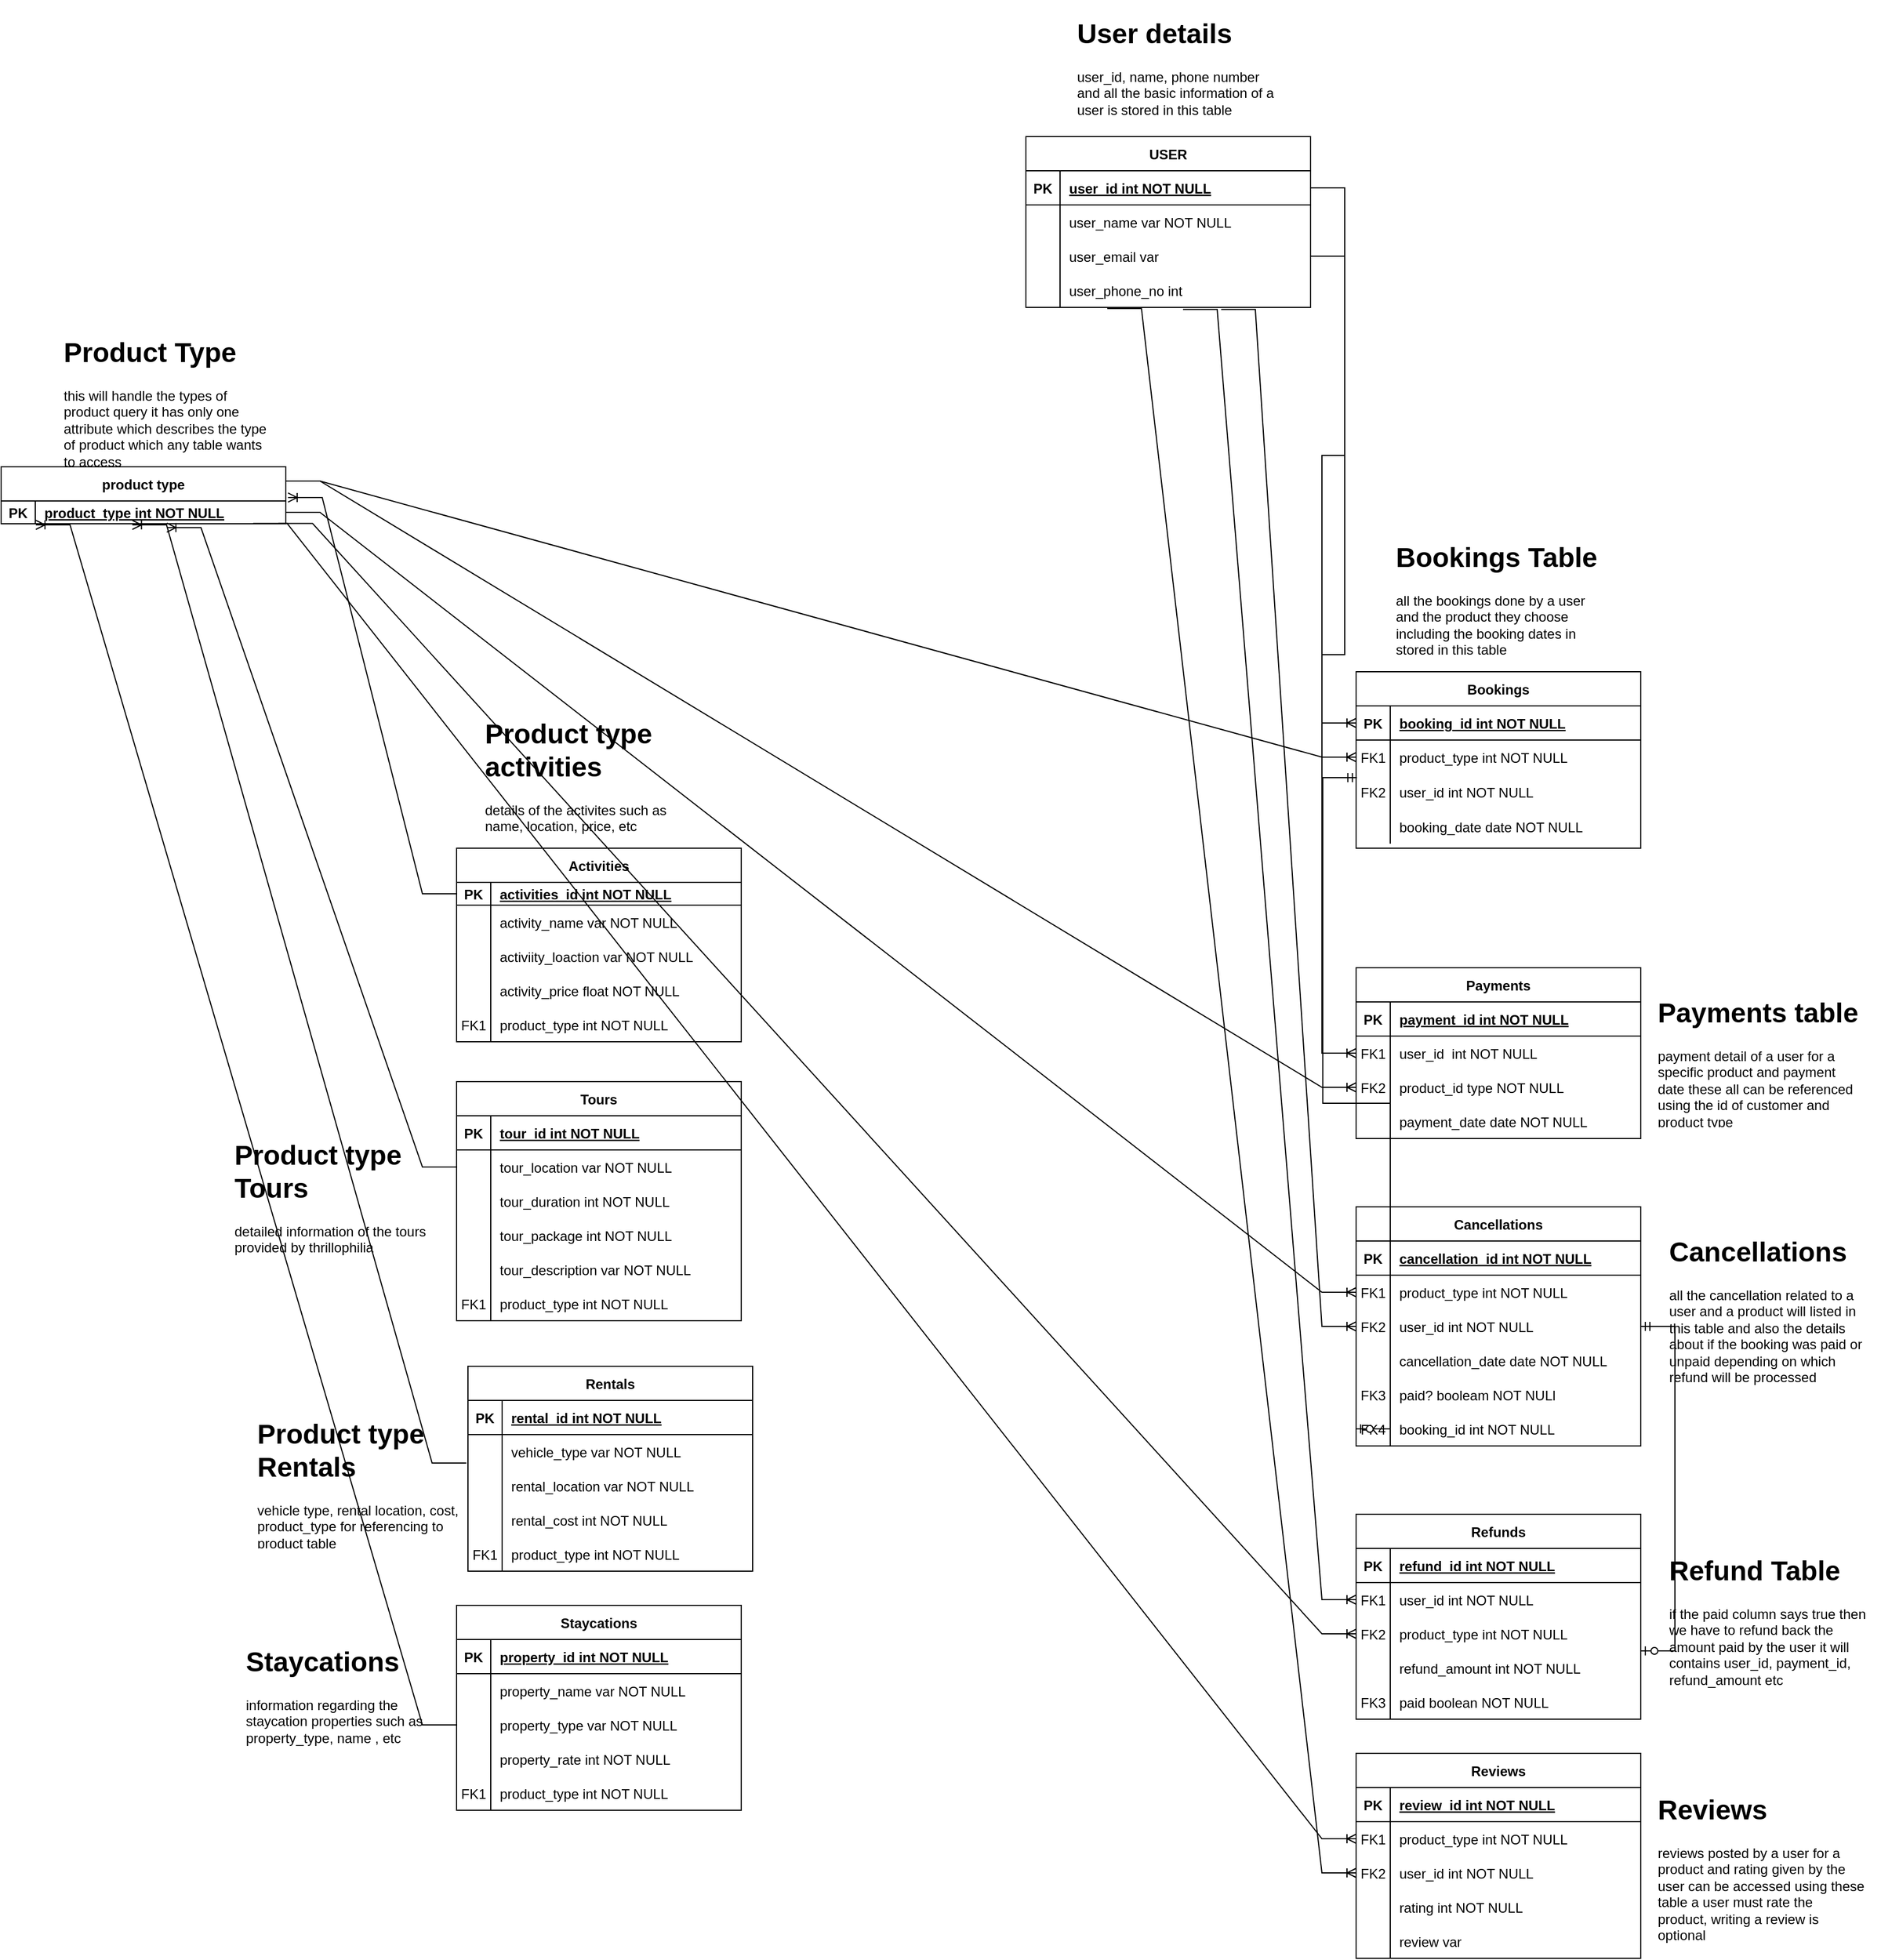 <mxfile version="20.8.5" type="google"><diagram id="R2lEEEUBdFMjLlhIrx00" name="Page-1"><mxGraphModel grid="1" page="1" gridSize="10" guides="1" tooltips="1" connect="1" arrows="1" fold="1" pageScale="1" pageWidth="850" pageHeight="1100" math="0" shadow="0" extFonts="Permanent Marker^https://fonts.googleapis.com/css?family=Permanent+Marker"><root><mxCell id="0"/><mxCell id="1" parent="0"/><mxCell id="cqQgm4Dn9-Q7wVtZHHVl-1" value="USER" style="shape=table;startSize=30;container=1;collapsible=1;childLayout=tableLayout;fixedRows=1;rowLines=0;fontStyle=1;align=center;resizeLast=1;" vertex="1" parent="1"><mxGeometry x="330" y="-170" width="250" height="150" as="geometry"/></mxCell><mxCell id="cqQgm4Dn9-Q7wVtZHHVl-2" value="" style="shape=tableRow;horizontal=0;startSize=0;swimlaneHead=0;swimlaneBody=0;fillColor=none;collapsible=0;dropTarget=0;points=[[0,0.5],[1,0.5]];portConstraint=eastwest;top=0;left=0;right=0;bottom=1;" vertex="1" parent="cqQgm4Dn9-Q7wVtZHHVl-1"><mxGeometry y="30" width="250" height="30" as="geometry"/></mxCell><mxCell id="cqQgm4Dn9-Q7wVtZHHVl-3" value="PK" style="shape=partialRectangle;connectable=0;fillColor=none;top=0;left=0;bottom=0;right=0;fontStyle=1;overflow=hidden;" vertex="1" parent="cqQgm4Dn9-Q7wVtZHHVl-2"><mxGeometry width="30" height="30" as="geometry"><mxRectangle width="30" height="30" as="alternateBounds"/></mxGeometry></mxCell><mxCell id="cqQgm4Dn9-Q7wVtZHHVl-4" value="user_id int NOT NULL" style="shape=partialRectangle;connectable=0;fillColor=none;top=0;left=0;bottom=0;right=0;align=left;spacingLeft=6;fontStyle=5;overflow=hidden;" vertex="1" parent="cqQgm4Dn9-Q7wVtZHHVl-2"><mxGeometry x="30" width="220" height="30" as="geometry"><mxRectangle width="220" height="30" as="alternateBounds"/></mxGeometry></mxCell><mxCell id="cqQgm4Dn9-Q7wVtZHHVl-5" value="" style="shape=tableRow;horizontal=0;startSize=0;swimlaneHead=0;swimlaneBody=0;fillColor=none;collapsible=0;dropTarget=0;points=[[0,0.5],[1,0.5]];portConstraint=eastwest;top=0;left=0;right=0;bottom=0;" vertex="1" parent="cqQgm4Dn9-Q7wVtZHHVl-1"><mxGeometry y="60" width="250" height="30" as="geometry"/></mxCell><mxCell id="cqQgm4Dn9-Q7wVtZHHVl-6" value="" style="shape=partialRectangle;connectable=0;fillColor=none;top=0;left=0;bottom=0;right=0;editable=1;overflow=hidden;" vertex="1" parent="cqQgm4Dn9-Q7wVtZHHVl-5"><mxGeometry width="30" height="30" as="geometry"><mxRectangle width="30" height="30" as="alternateBounds"/></mxGeometry></mxCell><mxCell id="cqQgm4Dn9-Q7wVtZHHVl-7" value="user_name var NOT NULL" style="shape=partialRectangle;connectable=0;fillColor=none;top=0;left=0;bottom=0;right=0;align=left;spacingLeft=6;overflow=hidden;" vertex="1" parent="cqQgm4Dn9-Q7wVtZHHVl-5"><mxGeometry x="30" width="220" height="30" as="geometry"><mxRectangle width="220" height="30" as="alternateBounds"/></mxGeometry></mxCell><mxCell id="cqQgm4Dn9-Q7wVtZHHVl-8" value="" style="shape=tableRow;horizontal=0;startSize=0;swimlaneHead=0;swimlaneBody=0;fillColor=none;collapsible=0;dropTarget=0;points=[[0,0.5],[1,0.5]];portConstraint=eastwest;top=0;left=0;right=0;bottom=0;" vertex="1" parent="cqQgm4Dn9-Q7wVtZHHVl-1"><mxGeometry y="90" width="250" height="30" as="geometry"/></mxCell><mxCell id="cqQgm4Dn9-Q7wVtZHHVl-9" value="" style="shape=partialRectangle;connectable=0;fillColor=none;top=0;left=0;bottom=0;right=0;editable=1;overflow=hidden;" vertex="1" parent="cqQgm4Dn9-Q7wVtZHHVl-8"><mxGeometry width="30" height="30" as="geometry"><mxRectangle width="30" height="30" as="alternateBounds"/></mxGeometry></mxCell><mxCell id="cqQgm4Dn9-Q7wVtZHHVl-10" value="user_email var " style="shape=partialRectangle;connectable=0;fillColor=none;top=0;left=0;bottom=0;right=0;align=left;spacingLeft=6;overflow=hidden;" vertex="1" parent="cqQgm4Dn9-Q7wVtZHHVl-8"><mxGeometry x="30" width="220" height="30" as="geometry"><mxRectangle width="220" height="30" as="alternateBounds"/></mxGeometry></mxCell><mxCell id="cqQgm4Dn9-Q7wVtZHHVl-11" value="" style="shape=tableRow;horizontal=0;startSize=0;swimlaneHead=0;swimlaneBody=0;fillColor=none;collapsible=0;dropTarget=0;points=[[0,0.5],[1,0.5]];portConstraint=eastwest;top=0;left=0;right=0;bottom=0;" vertex="1" parent="cqQgm4Dn9-Q7wVtZHHVl-1"><mxGeometry y="120" width="250" height="30" as="geometry"/></mxCell><mxCell id="cqQgm4Dn9-Q7wVtZHHVl-12" value="" style="shape=partialRectangle;connectable=0;fillColor=none;top=0;left=0;bottom=0;right=0;editable=1;overflow=hidden;" vertex="1" parent="cqQgm4Dn9-Q7wVtZHHVl-11"><mxGeometry width="30" height="30" as="geometry"><mxRectangle width="30" height="30" as="alternateBounds"/></mxGeometry></mxCell><mxCell id="cqQgm4Dn9-Q7wVtZHHVl-13" value="user_phone_no int " style="shape=partialRectangle;connectable=0;fillColor=none;top=0;left=0;bottom=0;right=0;align=left;spacingLeft=6;overflow=hidden;" vertex="1" parent="cqQgm4Dn9-Q7wVtZHHVl-11"><mxGeometry x="30" width="220" height="30" as="geometry"><mxRectangle width="220" height="30" as="alternateBounds"/></mxGeometry></mxCell><mxCell id="cqQgm4Dn9-Q7wVtZHHVl-14" value="Activities" style="shape=table;startSize=30;container=1;collapsible=1;childLayout=tableLayout;fixedRows=1;rowLines=0;fontStyle=1;align=center;resizeLast=1;" vertex="1" parent="1"><mxGeometry x="-170" y="455" width="250" height="170" as="geometry"/></mxCell><mxCell id="cqQgm4Dn9-Q7wVtZHHVl-15" value="" style="shape=tableRow;horizontal=0;startSize=0;swimlaneHead=0;swimlaneBody=0;fillColor=none;collapsible=0;dropTarget=0;points=[[0,0.5],[1,0.5]];portConstraint=eastwest;top=0;left=0;right=0;bottom=1;" vertex="1" parent="cqQgm4Dn9-Q7wVtZHHVl-14"><mxGeometry y="30" width="250" height="20" as="geometry"/></mxCell><mxCell id="cqQgm4Dn9-Q7wVtZHHVl-16" value="PK" style="shape=partialRectangle;connectable=0;fillColor=none;top=0;left=0;bottom=0;right=0;fontStyle=1;overflow=hidden;" vertex="1" parent="cqQgm4Dn9-Q7wVtZHHVl-15"><mxGeometry width="30" height="20" as="geometry"><mxRectangle width="30" height="20" as="alternateBounds"/></mxGeometry></mxCell><mxCell id="cqQgm4Dn9-Q7wVtZHHVl-17" value="activities_id int NOT NULL" style="shape=partialRectangle;connectable=0;fillColor=none;top=0;left=0;bottom=0;right=0;align=left;spacingLeft=6;fontStyle=5;overflow=hidden;" vertex="1" parent="cqQgm4Dn9-Q7wVtZHHVl-15"><mxGeometry x="30" width="220" height="20" as="geometry"><mxRectangle width="220" height="20" as="alternateBounds"/></mxGeometry></mxCell><mxCell id="cqQgm4Dn9-Q7wVtZHHVl-18" value="" style="shape=tableRow;horizontal=0;startSize=0;swimlaneHead=0;swimlaneBody=0;fillColor=none;collapsible=0;dropTarget=0;points=[[0,0.5],[1,0.5]];portConstraint=eastwest;top=0;left=0;right=0;bottom=0;" vertex="1" parent="cqQgm4Dn9-Q7wVtZHHVl-14"><mxGeometry y="50" width="250" height="30" as="geometry"/></mxCell><mxCell id="cqQgm4Dn9-Q7wVtZHHVl-19" value="" style="shape=partialRectangle;connectable=0;fillColor=none;top=0;left=0;bottom=0;right=0;editable=1;overflow=hidden;" vertex="1" parent="cqQgm4Dn9-Q7wVtZHHVl-18"><mxGeometry width="30" height="30" as="geometry"><mxRectangle width="30" height="30" as="alternateBounds"/></mxGeometry></mxCell><mxCell id="cqQgm4Dn9-Q7wVtZHHVl-20" value="activity_name var NOT NULL" style="shape=partialRectangle;connectable=0;fillColor=none;top=0;left=0;bottom=0;right=0;align=left;spacingLeft=6;overflow=hidden;" vertex="1" parent="cqQgm4Dn9-Q7wVtZHHVl-18"><mxGeometry x="30" width="220" height="30" as="geometry"><mxRectangle width="220" height="30" as="alternateBounds"/></mxGeometry></mxCell><mxCell id="cqQgm4Dn9-Q7wVtZHHVl-21" value="" style="shape=tableRow;horizontal=0;startSize=0;swimlaneHead=0;swimlaneBody=0;fillColor=none;collapsible=0;dropTarget=0;points=[[0,0.5],[1,0.5]];portConstraint=eastwest;top=0;left=0;right=0;bottom=0;" vertex="1" parent="cqQgm4Dn9-Q7wVtZHHVl-14"><mxGeometry y="80" width="250" height="30" as="geometry"/></mxCell><mxCell id="cqQgm4Dn9-Q7wVtZHHVl-22" value="" style="shape=partialRectangle;connectable=0;fillColor=none;top=0;left=0;bottom=0;right=0;editable=1;overflow=hidden;" vertex="1" parent="cqQgm4Dn9-Q7wVtZHHVl-21"><mxGeometry width="30" height="30" as="geometry"><mxRectangle width="30" height="30" as="alternateBounds"/></mxGeometry></mxCell><mxCell id="cqQgm4Dn9-Q7wVtZHHVl-23" value="activiity_loaction var NOT NULL" style="shape=partialRectangle;connectable=0;fillColor=none;top=0;left=0;bottom=0;right=0;align=left;spacingLeft=6;overflow=hidden;" vertex="1" parent="cqQgm4Dn9-Q7wVtZHHVl-21"><mxGeometry x="30" width="220" height="30" as="geometry"><mxRectangle width="220" height="30" as="alternateBounds"/></mxGeometry></mxCell><mxCell id="cqQgm4Dn9-Q7wVtZHHVl-24" value="" style="shape=tableRow;horizontal=0;startSize=0;swimlaneHead=0;swimlaneBody=0;fillColor=none;collapsible=0;dropTarget=0;points=[[0,0.5],[1,0.5]];portConstraint=eastwest;top=0;left=0;right=0;bottom=0;" vertex="1" parent="cqQgm4Dn9-Q7wVtZHHVl-14"><mxGeometry y="110" width="250" height="30" as="geometry"/></mxCell><mxCell id="cqQgm4Dn9-Q7wVtZHHVl-25" value="" style="shape=partialRectangle;connectable=0;fillColor=none;top=0;left=0;bottom=0;right=0;editable=1;overflow=hidden;" vertex="1" parent="cqQgm4Dn9-Q7wVtZHHVl-24"><mxGeometry width="30" height="30" as="geometry"><mxRectangle width="30" height="30" as="alternateBounds"/></mxGeometry></mxCell><mxCell id="cqQgm4Dn9-Q7wVtZHHVl-26" value="activity_price float NOT NULL" style="shape=partialRectangle;connectable=0;fillColor=none;top=0;left=0;bottom=0;right=0;align=left;spacingLeft=6;overflow=hidden;" vertex="1" parent="cqQgm4Dn9-Q7wVtZHHVl-24"><mxGeometry x="30" width="220" height="30" as="geometry"><mxRectangle width="220" height="30" as="alternateBounds"/></mxGeometry></mxCell><mxCell id="cqQgm4Dn9-Q7wVtZHHVl-82" style="shape=tableRow;horizontal=0;startSize=0;swimlaneHead=0;swimlaneBody=0;fillColor=none;collapsible=0;dropTarget=0;points=[[0,0.5],[1,0.5]];portConstraint=eastwest;top=0;left=0;right=0;bottom=0;" vertex="1" parent="cqQgm4Dn9-Q7wVtZHHVl-14"><mxGeometry y="140" width="250" height="30" as="geometry"/></mxCell><mxCell id="cqQgm4Dn9-Q7wVtZHHVl-83" value="FK1" style="shape=partialRectangle;connectable=0;fillColor=none;top=0;left=0;bottom=0;right=0;editable=1;overflow=hidden;" vertex="1" parent="cqQgm4Dn9-Q7wVtZHHVl-82"><mxGeometry width="30" height="30" as="geometry"><mxRectangle width="30" height="30" as="alternateBounds"/></mxGeometry></mxCell><mxCell id="cqQgm4Dn9-Q7wVtZHHVl-84" value="product_type int NOT NULL" style="shape=partialRectangle;connectable=0;fillColor=none;top=0;left=0;bottom=0;right=0;align=left;spacingLeft=6;overflow=hidden;" vertex="1" parent="cqQgm4Dn9-Q7wVtZHHVl-82"><mxGeometry x="30" width="220" height="30" as="geometry"><mxRectangle width="220" height="30" as="alternateBounds"/></mxGeometry></mxCell><mxCell id="cqQgm4Dn9-Q7wVtZHHVl-27" value="Tours" style="shape=table;startSize=30;container=1;collapsible=1;childLayout=tableLayout;fixedRows=1;rowLines=0;fontStyle=1;align=center;resizeLast=1;" vertex="1" parent="1"><mxGeometry x="-170" y="660" width="250" height="210" as="geometry"/></mxCell><mxCell id="cqQgm4Dn9-Q7wVtZHHVl-28" value="" style="shape=tableRow;horizontal=0;startSize=0;swimlaneHead=0;swimlaneBody=0;fillColor=none;collapsible=0;dropTarget=0;points=[[0,0.5],[1,0.5]];portConstraint=eastwest;top=0;left=0;right=0;bottom=1;" vertex="1" parent="cqQgm4Dn9-Q7wVtZHHVl-27"><mxGeometry y="30" width="250" height="30" as="geometry"/></mxCell><mxCell id="cqQgm4Dn9-Q7wVtZHHVl-29" value="PK" style="shape=partialRectangle;connectable=0;fillColor=none;top=0;left=0;bottom=0;right=0;fontStyle=1;overflow=hidden;" vertex="1" parent="cqQgm4Dn9-Q7wVtZHHVl-28"><mxGeometry width="30" height="30" as="geometry"><mxRectangle width="30" height="30" as="alternateBounds"/></mxGeometry></mxCell><mxCell id="cqQgm4Dn9-Q7wVtZHHVl-30" value="tour_id int NOT NULL" style="shape=partialRectangle;connectable=0;fillColor=none;top=0;left=0;bottom=0;right=0;align=left;spacingLeft=6;fontStyle=5;overflow=hidden;" vertex="1" parent="cqQgm4Dn9-Q7wVtZHHVl-28"><mxGeometry x="30" width="220" height="30" as="geometry"><mxRectangle width="220" height="30" as="alternateBounds"/></mxGeometry></mxCell><mxCell id="cqQgm4Dn9-Q7wVtZHHVl-31" value="" style="shape=tableRow;horizontal=0;startSize=0;swimlaneHead=0;swimlaneBody=0;fillColor=none;collapsible=0;dropTarget=0;points=[[0,0.5],[1,0.5]];portConstraint=eastwest;top=0;left=0;right=0;bottom=0;" vertex="1" parent="cqQgm4Dn9-Q7wVtZHHVl-27"><mxGeometry y="60" width="250" height="30" as="geometry"/></mxCell><mxCell id="cqQgm4Dn9-Q7wVtZHHVl-32" value="" style="shape=partialRectangle;connectable=0;fillColor=none;top=0;left=0;bottom=0;right=0;editable=1;overflow=hidden;" vertex="1" parent="cqQgm4Dn9-Q7wVtZHHVl-31"><mxGeometry width="30" height="30" as="geometry"><mxRectangle width="30" height="30" as="alternateBounds"/></mxGeometry></mxCell><mxCell id="cqQgm4Dn9-Q7wVtZHHVl-33" value="tour_location var NOT NULL" style="shape=partialRectangle;connectable=0;fillColor=none;top=0;left=0;bottom=0;right=0;align=left;spacingLeft=6;overflow=hidden;" vertex="1" parent="cqQgm4Dn9-Q7wVtZHHVl-31"><mxGeometry x="30" width="220" height="30" as="geometry"><mxRectangle width="220" height="30" as="alternateBounds"/></mxGeometry></mxCell><mxCell id="cqQgm4Dn9-Q7wVtZHHVl-34" value="" style="shape=tableRow;horizontal=0;startSize=0;swimlaneHead=0;swimlaneBody=0;fillColor=none;collapsible=0;dropTarget=0;points=[[0,0.5],[1,0.5]];portConstraint=eastwest;top=0;left=0;right=0;bottom=0;" vertex="1" parent="cqQgm4Dn9-Q7wVtZHHVl-27"><mxGeometry y="90" width="250" height="30" as="geometry"/></mxCell><mxCell id="cqQgm4Dn9-Q7wVtZHHVl-35" value="" style="shape=partialRectangle;connectable=0;fillColor=none;top=0;left=0;bottom=0;right=0;editable=1;overflow=hidden;" vertex="1" parent="cqQgm4Dn9-Q7wVtZHHVl-34"><mxGeometry width="30" height="30" as="geometry"><mxRectangle width="30" height="30" as="alternateBounds"/></mxGeometry></mxCell><mxCell id="cqQgm4Dn9-Q7wVtZHHVl-36" value="tour_duration int NOT NULL" style="shape=partialRectangle;connectable=0;fillColor=none;top=0;left=0;bottom=0;right=0;align=left;spacingLeft=6;overflow=hidden;" vertex="1" parent="cqQgm4Dn9-Q7wVtZHHVl-34"><mxGeometry x="30" width="220" height="30" as="geometry"><mxRectangle width="220" height="30" as="alternateBounds"/></mxGeometry></mxCell><mxCell id="cqQgm4Dn9-Q7wVtZHHVl-37" value="" style="shape=tableRow;horizontal=0;startSize=0;swimlaneHead=0;swimlaneBody=0;fillColor=none;collapsible=0;dropTarget=0;points=[[0,0.5],[1,0.5]];portConstraint=eastwest;top=0;left=0;right=0;bottom=0;" vertex="1" parent="cqQgm4Dn9-Q7wVtZHHVl-27"><mxGeometry y="120" width="250" height="30" as="geometry"/></mxCell><mxCell id="cqQgm4Dn9-Q7wVtZHHVl-38" value="" style="shape=partialRectangle;connectable=0;fillColor=none;top=0;left=0;bottom=0;right=0;editable=1;overflow=hidden;" vertex="1" parent="cqQgm4Dn9-Q7wVtZHHVl-37"><mxGeometry width="30" height="30" as="geometry"><mxRectangle width="30" height="30" as="alternateBounds"/></mxGeometry></mxCell><mxCell id="cqQgm4Dn9-Q7wVtZHHVl-39" value="tour_package int NOT NULL" style="shape=partialRectangle;connectable=0;fillColor=none;top=0;left=0;bottom=0;right=0;align=left;spacingLeft=6;overflow=hidden;" vertex="1" parent="cqQgm4Dn9-Q7wVtZHHVl-37"><mxGeometry x="30" width="220" height="30" as="geometry"><mxRectangle width="220" height="30" as="alternateBounds"/></mxGeometry></mxCell><mxCell id="cqQgm4Dn9-Q7wVtZHHVl-40" style="shape=tableRow;horizontal=0;startSize=0;swimlaneHead=0;swimlaneBody=0;fillColor=none;collapsible=0;dropTarget=0;points=[[0,0.5],[1,0.5]];portConstraint=eastwest;top=0;left=0;right=0;bottom=0;" vertex="1" parent="cqQgm4Dn9-Q7wVtZHHVl-27"><mxGeometry y="150" width="250" height="30" as="geometry"/></mxCell><mxCell id="cqQgm4Dn9-Q7wVtZHHVl-41" style="shape=partialRectangle;connectable=0;fillColor=none;top=0;left=0;bottom=0;right=0;editable=1;overflow=hidden;" vertex="1" parent="cqQgm4Dn9-Q7wVtZHHVl-40"><mxGeometry width="30" height="30" as="geometry"><mxRectangle width="30" height="30" as="alternateBounds"/></mxGeometry></mxCell><mxCell id="cqQgm4Dn9-Q7wVtZHHVl-42" value="tour_description var NOT NULL" style="shape=partialRectangle;connectable=0;fillColor=none;top=0;left=0;bottom=0;right=0;align=left;spacingLeft=6;overflow=hidden;" vertex="1" parent="cqQgm4Dn9-Q7wVtZHHVl-40"><mxGeometry x="30" width="220" height="30" as="geometry"><mxRectangle width="220" height="30" as="alternateBounds"/></mxGeometry></mxCell><mxCell id="cqQgm4Dn9-Q7wVtZHHVl-85" style="shape=tableRow;horizontal=0;startSize=0;swimlaneHead=0;swimlaneBody=0;fillColor=none;collapsible=0;dropTarget=0;points=[[0,0.5],[1,0.5]];portConstraint=eastwest;top=0;left=0;right=0;bottom=0;" vertex="1" parent="cqQgm4Dn9-Q7wVtZHHVl-27"><mxGeometry y="180" width="250" height="30" as="geometry"/></mxCell><mxCell id="cqQgm4Dn9-Q7wVtZHHVl-86" value="FK1" style="shape=partialRectangle;connectable=0;fillColor=none;top=0;left=0;bottom=0;right=0;editable=1;overflow=hidden;" vertex="1" parent="cqQgm4Dn9-Q7wVtZHHVl-85"><mxGeometry width="30" height="30" as="geometry"><mxRectangle width="30" height="30" as="alternateBounds"/></mxGeometry></mxCell><mxCell id="cqQgm4Dn9-Q7wVtZHHVl-87" value="product_type int NOT NULL" style="shape=partialRectangle;connectable=0;fillColor=none;top=0;left=0;bottom=0;right=0;align=left;spacingLeft=6;overflow=hidden;" vertex="1" parent="cqQgm4Dn9-Q7wVtZHHVl-85"><mxGeometry x="30" width="220" height="30" as="geometry"><mxRectangle width="220" height="30" as="alternateBounds"/></mxGeometry></mxCell><mxCell id="cqQgm4Dn9-Q7wVtZHHVl-43" value="Rentals" style="shape=table;startSize=30;container=1;collapsible=1;childLayout=tableLayout;fixedRows=1;rowLines=0;fontStyle=1;align=center;resizeLast=1;" vertex="1" parent="1"><mxGeometry x="-160" y="910" width="250" height="180" as="geometry"/></mxCell><mxCell id="cqQgm4Dn9-Q7wVtZHHVl-44" value="" style="shape=tableRow;horizontal=0;startSize=0;swimlaneHead=0;swimlaneBody=0;fillColor=none;collapsible=0;dropTarget=0;points=[[0,0.5],[1,0.5]];portConstraint=eastwest;top=0;left=0;right=0;bottom=1;" vertex="1" parent="cqQgm4Dn9-Q7wVtZHHVl-43"><mxGeometry y="30" width="250" height="30" as="geometry"/></mxCell><mxCell id="cqQgm4Dn9-Q7wVtZHHVl-45" value="PK" style="shape=partialRectangle;connectable=0;fillColor=none;top=0;left=0;bottom=0;right=0;fontStyle=1;overflow=hidden;" vertex="1" parent="cqQgm4Dn9-Q7wVtZHHVl-44"><mxGeometry width="30" height="30" as="geometry"><mxRectangle width="30" height="30" as="alternateBounds"/></mxGeometry></mxCell><mxCell id="cqQgm4Dn9-Q7wVtZHHVl-46" value="rental_id int NOT NULL" style="shape=partialRectangle;connectable=0;fillColor=none;top=0;left=0;bottom=0;right=0;align=left;spacingLeft=6;fontStyle=5;overflow=hidden;" vertex="1" parent="cqQgm4Dn9-Q7wVtZHHVl-44"><mxGeometry x="30" width="220" height="30" as="geometry"><mxRectangle width="220" height="30" as="alternateBounds"/></mxGeometry></mxCell><mxCell id="cqQgm4Dn9-Q7wVtZHHVl-47" value="" style="shape=tableRow;horizontal=0;startSize=0;swimlaneHead=0;swimlaneBody=0;fillColor=none;collapsible=0;dropTarget=0;points=[[0,0.5],[1,0.5]];portConstraint=eastwest;top=0;left=0;right=0;bottom=0;" vertex="1" parent="cqQgm4Dn9-Q7wVtZHHVl-43"><mxGeometry y="60" width="250" height="30" as="geometry"/></mxCell><mxCell id="cqQgm4Dn9-Q7wVtZHHVl-48" value="" style="shape=partialRectangle;connectable=0;fillColor=none;top=0;left=0;bottom=0;right=0;editable=1;overflow=hidden;" vertex="1" parent="cqQgm4Dn9-Q7wVtZHHVl-47"><mxGeometry width="30" height="30" as="geometry"><mxRectangle width="30" height="30" as="alternateBounds"/></mxGeometry></mxCell><mxCell id="cqQgm4Dn9-Q7wVtZHHVl-49" value="vehicle_type var NOT NULL" style="shape=partialRectangle;connectable=0;fillColor=none;top=0;left=0;bottom=0;right=0;align=left;spacingLeft=6;overflow=hidden;" vertex="1" parent="cqQgm4Dn9-Q7wVtZHHVl-47"><mxGeometry x="30" width="220" height="30" as="geometry"><mxRectangle width="220" height="30" as="alternateBounds"/></mxGeometry></mxCell><mxCell id="cqQgm4Dn9-Q7wVtZHHVl-50" value="" style="shape=tableRow;horizontal=0;startSize=0;swimlaneHead=0;swimlaneBody=0;fillColor=none;collapsible=0;dropTarget=0;points=[[0,0.5],[1,0.5]];portConstraint=eastwest;top=0;left=0;right=0;bottom=0;" vertex="1" parent="cqQgm4Dn9-Q7wVtZHHVl-43"><mxGeometry y="90" width="250" height="30" as="geometry"/></mxCell><mxCell id="cqQgm4Dn9-Q7wVtZHHVl-51" value="" style="shape=partialRectangle;connectable=0;fillColor=none;top=0;left=0;bottom=0;right=0;editable=1;overflow=hidden;" vertex="1" parent="cqQgm4Dn9-Q7wVtZHHVl-50"><mxGeometry width="30" height="30" as="geometry"><mxRectangle width="30" height="30" as="alternateBounds"/></mxGeometry></mxCell><mxCell id="cqQgm4Dn9-Q7wVtZHHVl-52" value="rental_location var NOT NULL" style="shape=partialRectangle;connectable=0;fillColor=none;top=0;left=0;bottom=0;right=0;align=left;spacingLeft=6;overflow=hidden;" vertex="1" parent="cqQgm4Dn9-Q7wVtZHHVl-50"><mxGeometry x="30" width="220" height="30" as="geometry"><mxRectangle width="220" height="30" as="alternateBounds"/></mxGeometry></mxCell><mxCell id="cqQgm4Dn9-Q7wVtZHHVl-53" value="" style="shape=tableRow;horizontal=0;startSize=0;swimlaneHead=0;swimlaneBody=0;fillColor=none;collapsible=0;dropTarget=0;points=[[0,0.5],[1,0.5]];portConstraint=eastwest;top=0;left=0;right=0;bottom=0;" vertex="1" parent="cqQgm4Dn9-Q7wVtZHHVl-43"><mxGeometry y="120" width="250" height="30" as="geometry"/></mxCell><mxCell id="cqQgm4Dn9-Q7wVtZHHVl-54" value="" style="shape=partialRectangle;connectable=0;fillColor=none;top=0;left=0;bottom=0;right=0;editable=1;overflow=hidden;" vertex="1" parent="cqQgm4Dn9-Q7wVtZHHVl-53"><mxGeometry width="30" height="30" as="geometry"><mxRectangle width="30" height="30" as="alternateBounds"/></mxGeometry></mxCell><mxCell id="cqQgm4Dn9-Q7wVtZHHVl-55" value="rental_cost int NOT NULL" style="shape=partialRectangle;connectable=0;fillColor=none;top=0;left=0;bottom=0;right=0;align=left;spacingLeft=6;overflow=hidden;" vertex="1" parent="cqQgm4Dn9-Q7wVtZHHVl-53"><mxGeometry x="30" width="220" height="30" as="geometry"><mxRectangle width="220" height="30" as="alternateBounds"/></mxGeometry></mxCell><mxCell id="cqQgm4Dn9-Q7wVtZHHVl-88" style="shape=tableRow;horizontal=0;startSize=0;swimlaneHead=0;swimlaneBody=0;fillColor=none;collapsible=0;dropTarget=0;points=[[0,0.5],[1,0.5]];portConstraint=eastwest;top=0;left=0;right=0;bottom=0;" vertex="1" parent="cqQgm4Dn9-Q7wVtZHHVl-43"><mxGeometry y="150" width="250" height="30" as="geometry"/></mxCell><mxCell id="cqQgm4Dn9-Q7wVtZHHVl-89" value="FK1" style="shape=partialRectangle;connectable=0;fillColor=none;top=0;left=0;bottom=0;right=0;editable=1;overflow=hidden;" vertex="1" parent="cqQgm4Dn9-Q7wVtZHHVl-88"><mxGeometry width="30" height="30" as="geometry"><mxRectangle width="30" height="30" as="alternateBounds"/></mxGeometry></mxCell><mxCell id="cqQgm4Dn9-Q7wVtZHHVl-90" value="product_type int NOT NULL" style="shape=partialRectangle;connectable=0;fillColor=none;top=0;left=0;bottom=0;right=0;align=left;spacingLeft=6;overflow=hidden;" vertex="1" parent="cqQgm4Dn9-Q7wVtZHHVl-88"><mxGeometry x="30" width="220" height="30" as="geometry"><mxRectangle width="220" height="30" as="alternateBounds"/></mxGeometry></mxCell><mxCell id="cqQgm4Dn9-Q7wVtZHHVl-56" value="Staycations" style="shape=table;startSize=30;container=1;collapsible=1;childLayout=tableLayout;fixedRows=1;rowLines=0;fontStyle=1;align=center;resizeLast=1;" vertex="1" parent="1"><mxGeometry x="-170" y="1120" width="250" height="180" as="geometry"/></mxCell><mxCell id="cqQgm4Dn9-Q7wVtZHHVl-57" value="" style="shape=tableRow;horizontal=0;startSize=0;swimlaneHead=0;swimlaneBody=0;fillColor=none;collapsible=0;dropTarget=0;points=[[0,0.5],[1,0.5]];portConstraint=eastwest;top=0;left=0;right=0;bottom=1;" vertex="1" parent="cqQgm4Dn9-Q7wVtZHHVl-56"><mxGeometry y="30" width="250" height="30" as="geometry"/></mxCell><mxCell id="cqQgm4Dn9-Q7wVtZHHVl-58" value="PK" style="shape=partialRectangle;connectable=0;fillColor=none;top=0;left=0;bottom=0;right=0;fontStyle=1;overflow=hidden;" vertex="1" parent="cqQgm4Dn9-Q7wVtZHHVl-57"><mxGeometry width="30" height="30" as="geometry"><mxRectangle width="30" height="30" as="alternateBounds"/></mxGeometry></mxCell><mxCell id="cqQgm4Dn9-Q7wVtZHHVl-59" value="property_id int NOT NULL" style="shape=partialRectangle;connectable=0;fillColor=none;top=0;left=0;bottom=0;right=0;align=left;spacingLeft=6;fontStyle=5;overflow=hidden;" vertex="1" parent="cqQgm4Dn9-Q7wVtZHHVl-57"><mxGeometry x="30" width="220" height="30" as="geometry"><mxRectangle width="220" height="30" as="alternateBounds"/></mxGeometry></mxCell><mxCell id="cqQgm4Dn9-Q7wVtZHHVl-60" value="" style="shape=tableRow;horizontal=0;startSize=0;swimlaneHead=0;swimlaneBody=0;fillColor=none;collapsible=0;dropTarget=0;points=[[0,0.5],[1,0.5]];portConstraint=eastwest;top=0;left=0;right=0;bottom=0;" vertex="1" parent="cqQgm4Dn9-Q7wVtZHHVl-56"><mxGeometry y="60" width="250" height="30" as="geometry"/></mxCell><mxCell id="cqQgm4Dn9-Q7wVtZHHVl-61" value="" style="shape=partialRectangle;connectable=0;fillColor=none;top=0;left=0;bottom=0;right=0;editable=1;overflow=hidden;" vertex="1" parent="cqQgm4Dn9-Q7wVtZHHVl-60"><mxGeometry width="30" height="30" as="geometry"><mxRectangle width="30" height="30" as="alternateBounds"/></mxGeometry></mxCell><mxCell id="cqQgm4Dn9-Q7wVtZHHVl-62" value="property_name var NOT NULL" style="shape=partialRectangle;connectable=0;fillColor=none;top=0;left=0;bottom=0;right=0;align=left;spacingLeft=6;overflow=hidden;" vertex="1" parent="cqQgm4Dn9-Q7wVtZHHVl-60"><mxGeometry x="30" width="220" height="30" as="geometry"><mxRectangle width="220" height="30" as="alternateBounds"/></mxGeometry></mxCell><mxCell id="cqQgm4Dn9-Q7wVtZHHVl-63" value="" style="shape=tableRow;horizontal=0;startSize=0;swimlaneHead=0;swimlaneBody=0;fillColor=none;collapsible=0;dropTarget=0;points=[[0,0.5],[1,0.5]];portConstraint=eastwest;top=0;left=0;right=0;bottom=0;" vertex="1" parent="cqQgm4Dn9-Q7wVtZHHVl-56"><mxGeometry y="90" width="250" height="30" as="geometry"/></mxCell><mxCell id="cqQgm4Dn9-Q7wVtZHHVl-64" value="" style="shape=partialRectangle;connectable=0;fillColor=none;top=0;left=0;bottom=0;right=0;editable=1;overflow=hidden;" vertex="1" parent="cqQgm4Dn9-Q7wVtZHHVl-63"><mxGeometry width="30" height="30" as="geometry"><mxRectangle width="30" height="30" as="alternateBounds"/></mxGeometry></mxCell><mxCell id="cqQgm4Dn9-Q7wVtZHHVl-65" value="property_type var NOT NULL" style="shape=partialRectangle;connectable=0;fillColor=none;top=0;left=0;bottom=0;right=0;align=left;spacingLeft=6;overflow=hidden;" vertex="1" parent="cqQgm4Dn9-Q7wVtZHHVl-63"><mxGeometry x="30" width="220" height="30" as="geometry"><mxRectangle width="220" height="30" as="alternateBounds"/></mxGeometry></mxCell><mxCell id="cqQgm4Dn9-Q7wVtZHHVl-66" value="" style="shape=tableRow;horizontal=0;startSize=0;swimlaneHead=0;swimlaneBody=0;fillColor=none;collapsible=0;dropTarget=0;points=[[0,0.5],[1,0.5]];portConstraint=eastwest;top=0;left=0;right=0;bottom=0;" vertex="1" parent="cqQgm4Dn9-Q7wVtZHHVl-56"><mxGeometry y="120" width="250" height="30" as="geometry"/></mxCell><mxCell id="cqQgm4Dn9-Q7wVtZHHVl-67" value="" style="shape=partialRectangle;connectable=0;fillColor=none;top=0;left=0;bottom=0;right=0;editable=1;overflow=hidden;" vertex="1" parent="cqQgm4Dn9-Q7wVtZHHVl-66"><mxGeometry width="30" height="30" as="geometry"><mxRectangle width="30" height="30" as="alternateBounds"/></mxGeometry></mxCell><mxCell id="cqQgm4Dn9-Q7wVtZHHVl-68" value="property_rate int NOT NULL" style="shape=partialRectangle;connectable=0;fillColor=none;top=0;left=0;bottom=0;right=0;align=left;spacingLeft=6;overflow=hidden;" vertex="1" parent="cqQgm4Dn9-Q7wVtZHHVl-66"><mxGeometry x="30" width="220" height="30" as="geometry"><mxRectangle width="220" height="30" as="alternateBounds"/></mxGeometry></mxCell><mxCell id="cqQgm4Dn9-Q7wVtZHHVl-99" style="shape=tableRow;horizontal=0;startSize=0;swimlaneHead=0;swimlaneBody=0;fillColor=none;collapsible=0;dropTarget=0;points=[[0,0.5],[1,0.5]];portConstraint=eastwest;top=0;left=0;right=0;bottom=0;" vertex="1" parent="cqQgm4Dn9-Q7wVtZHHVl-56"><mxGeometry y="150" width="250" height="30" as="geometry"/></mxCell><mxCell id="cqQgm4Dn9-Q7wVtZHHVl-100" value="FK1" style="shape=partialRectangle;connectable=0;fillColor=none;top=0;left=0;bottom=0;right=0;editable=1;overflow=hidden;" vertex="1" parent="cqQgm4Dn9-Q7wVtZHHVl-99"><mxGeometry width="30" height="30" as="geometry"><mxRectangle width="30" height="30" as="alternateBounds"/></mxGeometry></mxCell><mxCell id="cqQgm4Dn9-Q7wVtZHHVl-101" value="product_type int NOT NULL" style="shape=partialRectangle;connectable=0;fillColor=none;top=0;left=0;bottom=0;right=0;align=left;spacingLeft=6;overflow=hidden;" vertex="1" parent="cqQgm4Dn9-Q7wVtZHHVl-99"><mxGeometry x="30" width="220" height="30" as="geometry"><mxRectangle width="220" height="30" as="alternateBounds"/></mxGeometry></mxCell><mxCell id="cqQgm4Dn9-Q7wVtZHHVl-69" value="Bookings" style="shape=table;startSize=30;container=1;collapsible=1;childLayout=tableLayout;fixedRows=1;rowLines=0;fontStyle=1;align=center;resizeLast=1;" vertex="1" parent="1"><mxGeometry x="620" y="300" width="250" height="155" as="geometry"/></mxCell><mxCell id="cqQgm4Dn9-Q7wVtZHHVl-70" value="" style="shape=tableRow;horizontal=0;startSize=0;swimlaneHead=0;swimlaneBody=0;fillColor=none;collapsible=0;dropTarget=0;points=[[0,0.5],[1,0.5]];portConstraint=eastwest;top=0;left=0;right=0;bottom=1;" vertex="1" parent="cqQgm4Dn9-Q7wVtZHHVl-69"><mxGeometry y="30" width="250" height="30" as="geometry"/></mxCell><mxCell id="cqQgm4Dn9-Q7wVtZHHVl-71" value="PK" style="shape=partialRectangle;connectable=0;fillColor=none;top=0;left=0;bottom=0;right=0;fontStyle=1;overflow=hidden;" vertex="1" parent="cqQgm4Dn9-Q7wVtZHHVl-70"><mxGeometry width="30" height="30" as="geometry"><mxRectangle width="30" height="30" as="alternateBounds"/></mxGeometry></mxCell><mxCell id="cqQgm4Dn9-Q7wVtZHHVl-72" value="booking_id int NOT NULL" style="shape=partialRectangle;connectable=0;fillColor=none;top=0;left=0;bottom=0;right=0;align=left;spacingLeft=6;fontStyle=5;overflow=hidden;" vertex="1" parent="cqQgm4Dn9-Q7wVtZHHVl-70"><mxGeometry x="30" width="220" height="30" as="geometry"><mxRectangle width="220" height="30" as="alternateBounds"/></mxGeometry></mxCell><mxCell id="cqQgm4Dn9-Q7wVtZHHVl-73" value="" style="shape=tableRow;horizontal=0;startSize=0;swimlaneHead=0;swimlaneBody=0;fillColor=none;collapsible=0;dropTarget=0;points=[[0,0.5],[1,0.5]];portConstraint=eastwest;top=0;left=0;right=0;bottom=0;" vertex="1" parent="cqQgm4Dn9-Q7wVtZHHVl-69"><mxGeometry y="60" width="250" height="30" as="geometry"/></mxCell><mxCell id="cqQgm4Dn9-Q7wVtZHHVl-74" value="FK1" style="shape=partialRectangle;connectable=0;fillColor=none;top=0;left=0;bottom=0;right=0;editable=1;overflow=hidden;" vertex="1" parent="cqQgm4Dn9-Q7wVtZHHVl-73"><mxGeometry width="30" height="30" as="geometry"><mxRectangle width="30" height="30" as="alternateBounds"/></mxGeometry></mxCell><mxCell id="cqQgm4Dn9-Q7wVtZHHVl-75" value="product_type int NOT NULL" style="shape=partialRectangle;connectable=0;fillColor=none;top=0;left=0;bottom=0;right=0;align=left;spacingLeft=6;overflow=hidden;" vertex="1" parent="cqQgm4Dn9-Q7wVtZHHVl-73"><mxGeometry x="30" width="220" height="30" as="geometry"><mxRectangle width="220" height="30" as="alternateBounds"/></mxGeometry></mxCell><mxCell id="cqQgm4Dn9-Q7wVtZHHVl-76" value="" style="shape=tableRow;horizontal=0;startSize=0;swimlaneHead=0;swimlaneBody=0;fillColor=none;collapsible=0;dropTarget=0;points=[[0,0.5],[1,0.5]];portConstraint=eastwest;top=0;left=0;right=0;bottom=0;" vertex="1" parent="cqQgm4Dn9-Q7wVtZHHVl-69"><mxGeometry y="90" width="250" height="31" as="geometry"/></mxCell><mxCell id="cqQgm4Dn9-Q7wVtZHHVl-77" value="FK2" style="shape=partialRectangle;connectable=0;fillColor=none;top=0;left=0;bottom=0;right=0;editable=1;overflow=hidden;" vertex="1" parent="cqQgm4Dn9-Q7wVtZHHVl-76"><mxGeometry width="30" height="31" as="geometry"><mxRectangle width="30" height="31" as="alternateBounds"/></mxGeometry></mxCell><mxCell id="cqQgm4Dn9-Q7wVtZHHVl-78" value="user_id int NOT NULL" style="shape=partialRectangle;connectable=0;fillColor=none;top=0;left=0;bottom=0;right=0;align=left;spacingLeft=6;overflow=hidden;" vertex="1" parent="cqQgm4Dn9-Q7wVtZHHVl-76"><mxGeometry x="30" width="220" height="31" as="geometry"><mxRectangle width="220" height="31" as="alternateBounds"/></mxGeometry></mxCell><mxCell id="cqQgm4Dn9-Q7wVtZHHVl-79" value="" style="shape=tableRow;horizontal=0;startSize=0;swimlaneHead=0;swimlaneBody=0;fillColor=none;collapsible=0;dropTarget=0;points=[[0,0.5],[1,0.5]];portConstraint=eastwest;top=0;left=0;right=0;bottom=0;" vertex="1" parent="cqQgm4Dn9-Q7wVtZHHVl-69"><mxGeometry y="121" width="250" height="30" as="geometry"/></mxCell><mxCell id="cqQgm4Dn9-Q7wVtZHHVl-80" value="" style="shape=partialRectangle;connectable=0;fillColor=none;top=0;left=0;bottom=0;right=0;editable=1;overflow=hidden;" vertex="1" parent="cqQgm4Dn9-Q7wVtZHHVl-79"><mxGeometry width="30" height="30" as="geometry"><mxRectangle width="30" height="30" as="alternateBounds"/></mxGeometry></mxCell><mxCell id="cqQgm4Dn9-Q7wVtZHHVl-81" value="booking_date date NOT NULL" style="shape=partialRectangle;connectable=0;fillColor=none;top=0;left=0;bottom=0;right=0;align=left;spacingLeft=6;overflow=hidden;" vertex="1" parent="cqQgm4Dn9-Q7wVtZHHVl-79"><mxGeometry x="30" width="220" height="30" as="geometry"><mxRectangle width="220" height="30" as="alternateBounds"/></mxGeometry></mxCell><mxCell id="cqQgm4Dn9-Q7wVtZHHVl-95" value="" style="edgeStyle=entityRelationEdgeStyle;fontSize=12;html=1;endArrow=ERoneToMany;rounded=0;exitX=0;exitY=0.5;exitDx=0;exitDy=0;entryX=1.008;entryY=-0.15;entryDx=0;entryDy=0;entryPerimeter=0;" edge="1" parent="1" source="cqQgm4Dn9-Q7wVtZHHVl-15" target="cqQgm4Dn9-Q7wVtZHHVl-118"><mxGeometry width="100" height="100" relative="1" as="geometry"><mxPoint x="380" y="400" as="sourcePoint"/><mxPoint x="370" y="120" as="targetPoint"/></mxGeometry></mxCell><mxCell id="cqQgm4Dn9-Q7wVtZHHVl-96" value="" style="edgeStyle=entityRelationEdgeStyle;fontSize=12;html=1;endArrow=ERoneToMany;rounded=0;exitX=0;exitY=0.5;exitDx=0;exitDy=0;entryX=0.582;entryY=1.17;entryDx=0;entryDy=0;entryPerimeter=0;" edge="1" parent="1" source="cqQgm4Dn9-Q7wVtZHHVl-31" target="cqQgm4Dn9-Q7wVtZHHVl-118"><mxGeometry width="100" height="100" relative="1" as="geometry"><mxPoint x="380" y="540" as="sourcePoint"/><mxPoint x="-110" y="290" as="targetPoint"/></mxGeometry></mxCell><mxCell id="cqQgm4Dn9-Q7wVtZHHVl-97" value="" style="edgeStyle=entityRelationEdgeStyle;fontSize=12;html=1;endArrow=ERoneToMany;rounded=0;exitX=-0.006;exitY=-0.167;exitDx=0;exitDy=0;exitPerimeter=0;entryX=0.461;entryY=1.05;entryDx=0;entryDy=0;entryPerimeter=0;" edge="1" parent="1" source="cqQgm4Dn9-Q7wVtZHHVl-50" target="cqQgm4Dn9-Q7wVtZHHVl-118"><mxGeometry width="100" height="100" relative="1" as="geometry"><mxPoint x="340" y="800" as="sourcePoint"/><mxPoint x="-170" y="490" as="targetPoint"/></mxGeometry></mxCell><mxCell id="cqQgm4Dn9-Q7wVtZHHVl-98" value="" style="edgeStyle=entityRelationEdgeStyle;fontSize=12;html=1;endArrow=ERoneToMany;rounded=0;exitX=0;exitY=0.5;exitDx=0;exitDy=0;entryX=0.122;entryY=1.05;entryDx=0;entryDy=0;entryPerimeter=0;" edge="1" parent="1" source="cqQgm4Dn9-Q7wVtZHHVl-63" target="cqQgm4Dn9-Q7wVtZHHVl-118"><mxGeometry width="100" height="100" relative="1" as="geometry"><mxPoint x="370" y="1050" as="sourcePoint"/><mxPoint x="-240" y="280" as="targetPoint"/></mxGeometry></mxCell><mxCell id="cqQgm4Dn9-Q7wVtZHHVl-102" value="Payments" style="shape=table;startSize=30;container=1;collapsible=1;childLayout=tableLayout;fixedRows=1;rowLines=0;fontStyle=1;align=center;resizeLast=1;" vertex="1" parent="1"><mxGeometry x="620" y="560" width="250" height="150" as="geometry"/></mxCell><mxCell id="cqQgm4Dn9-Q7wVtZHHVl-103" value="" style="shape=tableRow;horizontal=0;startSize=0;swimlaneHead=0;swimlaneBody=0;fillColor=none;collapsible=0;dropTarget=0;points=[[0,0.5],[1,0.5]];portConstraint=eastwest;top=0;left=0;right=0;bottom=1;" vertex="1" parent="cqQgm4Dn9-Q7wVtZHHVl-102"><mxGeometry y="30" width="250" height="30" as="geometry"/></mxCell><mxCell id="cqQgm4Dn9-Q7wVtZHHVl-104" value="PK" style="shape=partialRectangle;connectable=0;fillColor=none;top=0;left=0;bottom=0;right=0;fontStyle=1;overflow=hidden;" vertex="1" parent="cqQgm4Dn9-Q7wVtZHHVl-103"><mxGeometry width="30" height="30" as="geometry"><mxRectangle width="30" height="30" as="alternateBounds"/></mxGeometry></mxCell><mxCell id="cqQgm4Dn9-Q7wVtZHHVl-105" value="payment_id int NOT NULL" style="shape=partialRectangle;connectable=0;fillColor=none;top=0;left=0;bottom=0;right=0;align=left;spacingLeft=6;fontStyle=5;overflow=hidden;" vertex="1" parent="cqQgm4Dn9-Q7wVtZHHVl-103"><mxGeometry x="30" width="220" height="30" as="geometry"><mxRectangle width="220" height="30" as="alternateBounds"/></mxGeometry></mxCell><mxCell id="cqQgm4Dn9-Q7wVtZHHVl-106" value="" style="shape=tableRow;horizontal=0;startSize=0;swimlaneHead=0;swimlaneBody=0;fillColor=none;collapsible=0;dropTarget=0;points=[[0,0.5],[1,0.5]];portConstraint=eastwest;top=0;left=0;right=0;bottom=0;" vertex="1" parent="cqQgm4Dn9-Q7wVtZHHVl-102"><mxGeometry y="60" width="250" height="30" as="geometry"/></mxCell><mxCell id="cqQgm4Dn9-Q7wVtZHHVl-107" value="FK1" style="shape=partialRectangle;connectable=0;fillColor=none;top=0;left=0;bottom=0;right=0;editable=1;overflow=hidden;" vertex="1" parent="cqQgm4Dn9-Q7wVtZHHVl-106"><mxGeometry width="30" height="30" as="geometry"><mxRectangle width="30" height="30" as="alternateBounds"/></mxGeometry></mxCell><mxCell id="cqQgm4Dn9-Q7wVtZHHVl-108" value="user_id  int NOT NULL" style="shape=partialRectangle;connectable=0;fillColor=none;top=0;left=0;bottom=0;right=0;align=left;spacingLeft=6;overflow=hidden;" vertex="1" parent="cqQgm4Dn9-Q7wVtZHHVl-106"><mxGeometry x="30" width="220" height="30" as="geometry"><mxRectangle width="220" height="30" as="alternateBounds"/></mxGeometry></mxCell><mxCell id="cqQgm4Dn9-Q7wVtZHHVl-109" value="" style="shape=tableRow;horizontal=0;startSize=0;swimlaneHead=0;swimlaneBody=0;fillColor=none;collapsible=0;dropTarget=0;points=[[0,0.5],[1,0.5]];portConstraint=eastwest;top=0;left=0;right=0;bottom=0;" vertex="1" parent="cqQgm4Dn9-Q7wVtZHHVl-102"><mxGeometry y="90" width="250" height="30" as="geometry"/></mxCell><mxCell id="cqQgm4Dn9-Q7wVtZHHVl-110" value="FK2" style="shape=partialRectangle;connectable=0;fillColor=none;top=0;left=0;bottom=0;right=0;editable=1;overflow=hidden;" vertex="1" parent="cqQgm4Dn9-Q7wVtZHHVl-109"><mxGeometry width="30" height="30" as="geometry"><mxRectangle width="30" height="30" as="alternateBounds"/></mxGeometry></mxCell><mxCell id="cqQgm4Dn9-Q7wVtZHHVl-111" value="product_id type NOT NULL" style="shape=partialRectangle;connectable=0;fillColor=none;top=0;left=0;bottom=0;right=0;align=left;spacingLeft=6;overflow=hidden;" vertex="1" parent="cqQgm4Dn9-Q7wVtZHHVl-109"><mxGeometry x="30" width="220" height="30" as="geometry"><mxRectangle width="220" height="30" as="alternateBounds"/></mxGeometry></mxCell><mxCell id="cqQgm4Dn9-Q7wVtZHHVl-112" value="" style="shape=tableRow;horizontal=0;startSize=0;swimlaneHead=0;swimlaneBody=0;fillColor=none;collapsible=0;dropTarget=0;points=[[0,0.5],[1,0.5]];portConstraint=eastwest;top=0;left=0;right=0;bottom=0;" vertex="1" parent="cqQgm4Dn9-Q7wVtZHHVl-102"><mxGeometry y="120" width="250" height="30" as="geometry"/></mxCell><mxCell id="cqQgm4Dn9-Q7wVtZHHVl-113" value="" style="shape=partialRectangle;connectable=0;fillColor=none;top=0;left=0;bottom=0;right=0;editable=1;overflow=hidden;" vertex="1" parent="cqQgm4Dn9-Q7wVtZHHVl-112"><mxGeometry width="30" height="30" as="geometry"><mxRectangle width="30" height="30" as="alternateBounds"/></mxGeometry></mxCell><mxCell id="cqQgm4Dn9-Q7wVtZHHVl-114" value="payment_date date NOT NULL" style="shape=partialRectangle;connectable=0;fillColor=none;top=0;left=0;bottom=0;right=0;align=left;spacingLeft=6;overflow=hidden;" vertex="1" parent="cqQgm4Dn9-Q7wVtZHHVl-112"><mxGeometry x="30" width="220" height="30" as="geometry"><mxRectangle width="220" height="30" as="alternateBounds"/></mxGeometry></mxCell><mxCell id="cqQgm4Dn9-Q7wVtZHHVl-115" value="" style="edgeStyle=entityRelationEdgeStyle;fontSize=12;html=1;endArrow=ERoneToMany;rounded=0;exitX=1;exitY=0.5;exitDx=0;exitDy=0;entryX=0;entryY=0.5;entryDx=0;entryDy=0;" edge="1" parent="1" source="cqQgm4Dn9-Q7wVtZHHVl-8" target="cqQgm4Dn9-Q7wVtZHHVl-106"><mxGeometry width="100" height="100" relative="1" as="geometry"><mxPoint x="480" y="380" as="sourcePoint"/><mxPoint x="580" y="280" as="targetPoint"/></mxGeometry></mxCell><mxCell id="cqQgm4Dn9-Q7wVtZHHVl-116" value="" style="edgeStyle=entityRelationEdgeStyle;fontSize=12;html=1;endArrow=ERoneToMany;rounded=0;exitX=1;exitY=0.5;exitDx=0;exitDy=0;entryX=0;entryY=0.5;entryDx=0;entryDy=0;" edge="1" parent="1" source="cqQgm4Dn9-Q7wVtZHHVl-2" target="cqQgm4Dn9-Q7wVtZHHVl-70"><mxGeometry width="100" height="100" relative="1" as="geometry"><mxPoint x="560" y="140" as="sourcePoint"/><mxPoint x="580" y="560" as="targetPoint"/></mxGeometry></mxCell><mxCell id="cqQgm4Dn9-Q7wVtZHHVl-117" value="product type" style="shape=table;startSize=30;container=1;collapsible=1;childLayout=tableLayout;fixedRows=1;rowLines=0;fontStyle=1;align=center;resizeLast=1;" vertex="1" parent="1"><mxGeometry x="-570" y="120" width="250" height="50" as="geometry"/></mxCell><mxCell id="cqQgm4Dn9-Q7wVtZHHVl-118" value="" style="shape=tableRow;horizontal=0;startSize=0;swimlaneHead=0;swimlaneBody=0;fillColor=none;collapsible=0;dropTarget=0;points=[[0,0.5],[1,0.5]];portConstraint=eastwest;top=0;left=0;right=0;bottom=1;" vertex="1" parent="cqQgm4Dn9-Q7wVtZHHVl-117"><mxGeometry y="30" width="250" height="20" as="geometry"/></mxCell><mxCell id="cqQgm4Dn9-Q7wVtZHHVl-119" value="PK" style="shape=partialRectangle;connectable=0;fillColor=none;top=0;left=0;bottom=0;right=0;fontStyle=1;overflow=hidden;" vertex="1" parent="cqQgm4Dn9-Q7wVtZHHVl-118"><mxGeometry width="30" height="20" as="geometry"><mxRectangle width="30" height="20" as="alternateBounds"/></mxGeometry></mxCell><mxCell id="cqQgm4Dn9-Q7wVtZHHVl-120" value="product_type int NOT NULL" style="shape=partialRectangle;connectable=0;fillColor=none;top=0;left=0;bottom=0;right=0;align=left;spacingLeft=6;fontStyle=5;overflow=hidden;" vertex="1" parent="cqQgm4Dn9-Q7wVtZHHVl-118"><mxGeometry x="30" width="220" height="20" as="geometry"><mxRectangle width="220" height="20" as="alternateBounds"/></mxGeometry></mxCell><mxCell id="cqQgm4Dn9-Q7wVtZHHVl-133" value="" style="edgeStyle=entityRelationEdgeStyle;fontSize=12;html=1;endArrow=ERoneToMany;rounded=0;exitX=1;exitY=0.25;exitDx=0;exitDy=0;entryX=0;entryY=0.5;entryDx=0;entryDy=0;" edge="1" parent="1" source="cqQgm4Dn9-Q7wVtZHHVl-117" target="cqQgm4Dn9-Q7wVtZHHVl-73"><mxGeometry width="100" height="100" relative="1" as="geometry"><mxPoint x="220" y="370" as="sourcePoint"/><mxPoint x="320" y="270" as="targetPoint"/></mxGeometry></mxCell><mxCell id="cqQgm4Dn9-Q7wVtZHHVl-134" value="" style="edgeStyle=entityRelationEdgeStyle;fontSize=12;html=1;endArrow=ERoneToMany;rounded=0;exitX=1;exitY=0.25;exitDx=0;exitDy=0;entryX=0;entryY=0.5;entryDx=0;entryDy=0;" edge="1" parent="1" source="cqQgm4Dn9-Q7wVtZHHVl-117" target="cqQgm4Dn9-Q7wVtZHHVl-109"><mxGeometry width="100" height="100" relative="1" as="geometry"><mxPoint x="120" y="380" as="sourcePoint"/><mxPoint x="540" y="580" as="targetPoint"/></mxGeometry></mxCell><mxCell id="cqQgm4Dn9-Q7wVtZHHVl-135" value="&lt;h1&gt;User details&lt;/h1&gt;&lt;div&gt;user_id, name, phone number and all the basic information of a user is stored in this table&lt;/div&gt;" style="text;html=1;strokeColor=none;fillColor=none;spacing=5;spacingTop=-20;whiteSpace=wrap;overflow=hidden;rounded=0;" vertex="1" parent="1"><mxGeometry x="370" y="-280" width="190" height="120" as="geometry"/></mxCell><mxCell id="cqQgm4Dn9-Q7wVtZHHVl-136" value="&lt;h1&gt;Product Type&lt;/h1&gt;&lt;div&gt;this will handle the types of product query it has only one attribute which describes the type of product which any table wants to access&lt;/div&gt;" style="text;html=1;strokeColor=none;fillColor=none;spacing=5;spacingTop=-20;whiteSpace=wrap;overflow=hidden;rounded=0;" vertex="1" parent="1"><mxGeometry x="-520" width="190" height="120" as="geometry"/></mxCell><mxCell id="cqQgm4Dn9-Q7wVtZHHVl-137" value="&lt;h1&gt;Product type activities&lt;/h1&gt;&lt;div&gt;details of the activites such as name, location, price, etc&lt;/div&gt;" style="text;html=1;strokeColor=none;fillColor=none;spacing=5;spacingTop=-20;whiteSpace=wrap;overflow=hidden;rounded=0;" vertex="1" parent="1"><mxGeometry x="-150" y="335" width="190" height="120" as="geometry"/></mxCell><mxCell id="cqQgm4Dn9-Q7wVtZHHVl-138" value="&lt;h1&gt;Product type Tours&lt;/h1&gt;&lt;div&gt;detailed information of the tours provided by thrillophilia&lt;/div&gt;" style="text;html=1;strokeColor=none;fillColor=none;spacing=5;spacingTop=-20;whiteSpace=wrap;overflow=hidden;rounded=0;" vertex="1" parent="1"><mxGeometry x="-370" y="705" width="190" height="120" as="geometry"/></mxCell><mxCell id="cqQgm4Dn9-Q7wVtZHHVl-139" value="&lt;h1&gt;Product type Rentals&lt;/h1&gt;&lt;div&gt;vehicle type, rental location, cost,&amp;nbsp;&lt;/div&gt;&lt;div&gt;product_type for referencing to product table&lt;/div&gt;" style="text;html=1;strokeColor=none;fillColor=none;spacing=5;spacingTop=-20;whiteSpace=wrap;overflow=hidden;rounded=0;" vertex="1" parent="1"><mxGeometry x="-350" y="950" width="190" height="120" as="geometry"/></mxCell><mxCell id="cqQgm4Dn9-Q7wVtZHHVl-140" value="&lt;h1&gt;Staycations&lt;/h1&gt;&lt;div&gt;information regarding the staycation properties such as property_type, name , etc&lt;/div&gt;" style="text;html=1;strokeColor=none;fillColor=none;spacing=5;spacingTop=-20;whiteSpace=wrap;overflow=hidden;rounded=0;" vertex="1" parent="1"><mxGeometry x="-360" y="1150" width="190" height="120" as="geometry"/></mxCell><mxCell id="cqQgm4Dn9-Q7wVtZHHVl-141" value="&lt;h1&gt;Bookings Table&lt;/h1&gt;&lt;div&gt;all the bookings done by a user and the product they choose including the booking dates in stored in this table&lt;/div&gt;" style="text;html=1;strokeColor=none;fillColor=none;spacing=5;spacingTop=-20;whiteSpace=wrap;overflow=hidden;rounded=0;" vertex="1" parent="1"><mxGeometry x="650" y="180" width="190" height="120" as="geometry"/></mxCell><mxCell id="cqQgm4Dn9-Q7wVtZHHVl-142" value="&lt;h1&gt;Payments table&lt;/h1&gt;&lt;div&gt;payment detail of a user for a specific product and payment date these all can be referenced using the id of customer and product type&lt;/div&gt;" style="text;html=1;strokeColor=none;fillColor=none;spacing=5;spacingTop=-20;whiteSpace=wrap;overflow=hidden;rounded=0;" vertex="1" parent="1"><mxGeometry x="880" y="580" width="190" height="120" as="geometry"/></mxCell><mxCell id="cqQgm4Dn9-Q7wVtZHHVl-143" value="Cancellations" style="shape=table;startSize=30;container=1;collapsible=1;childLayout=tableLayout;fixedRows=1;rowLines=0;fontStyle=1;align=center;resizeLast=1;" vertex="1" parent="1"><mxGeometry x="620" y="770" width="250" height="210" as="geometry"/></mxCell><mxCell id="cqQgm4Dn9-Q7wVtZHHVl-144" value="" style="shape=tableRow;horizontal=0;startSize=0;swimlaneHead=0;swimlaneBody=0;fillColor=none;collapsible=0;dropTarget=0;points=[[0,0.5],[1,0.5]];portConstraint=eastwest;top=0;left=0;right=0;bottom=1;" vertex="1" parent="cqQgm4Dn9-Q7wVtZHHVl-143"><mxGeometry y="30" width="250" height="30" as="geometry"/></mxCell><mxCell id="cqQgm4Dn9-Q7wVtZHHVl-145" value="PK" style="shape=partialRectangle;connectable=0;fillColor=none;top=0;left=0;bottom=0;right=0;fontStyle=1;overflow=hidden;" vertex="1" parent="cqQgm4Dn9-Q7wVtZHHVl-144"><mxGeometry width="30" height="30" as="geometry"><mxRectangle width="30" height="30" as="alternateBounds"/></mxGeometry></mxCell><mxCell id="cqQgm4Dn9-Q7wVtZHHVl-146" value="cancellation_id int NOT NULL" style="shape=partialRectangle;connectable=0;fillColor=none;top=0;left=0;bottom=0;right=0;align=left;spacingLeft=6;fontStyle=5;overflow=hidden;" vertex="1" parent="cqQgm4Dn9-Q7wVtZHHVl-144"><mxGeometry x="30" width="220" height="30" as="geometry"><mxRectangle width="220" height="30" as="alternateBounds"/></mxGeometry></mxCell><mxCell id="cqQgm4Dn9-Q7wVtZHHVl-147" value="" style="shape=tableRow;horizontal=0;startSize=0;swimlaneHead=0;swimlaneBody=0;fillColor=none;collapsible=0;dropTarget=0;points=[[0,0.5],[1,0.5]];portConstraint=eastwest;top=0;left=0;right=0;bottom=0;" vertex="1" parent="cqQgm4Dn9-Q7wVtZHHVl-143"><mxGeometry y="60" width="250" height="30" as="geometry"/></mxCell><mxCell id="cqQgm4Dn9-Q7wVtZHHVl-148" value="FK1" style="shape=partialRectangle;connectable=0;fillColor=none;top=0;left=0;bottom=0;right=0;editable=1;overflow=hidden;" vertex="1" parent="cqQgm4Dn9-Q7wVtZHHVl-147"><mxGeometry width="30" height="30" as="geometry"><mxRectangle width="30" height="30" as="alternateBounds"/></mxGeometry></mxCell><mxCell id="cqQgm4Dn9-Q7wVtZHHVl-149" value="product_type int NOT NULL" style="shape=partialRectangle;connectable=0;fillColor=none;top=0;left=0;bottom=0;right=0;align=left;spacingLeft=6;overflow=hidden;" vertex="1" parent="cqQgm4Dn9-Q7wVtZHHVl-147"><mxGeometry x="30" width="220" height="30" as="geometry"><mxRectangle width="220" height="30" as="alternateBounds"/></mxGeometry></mxCell><mxCell id="cqQgm4Dn9-Q7wVtZHHVl-150" value="" style="shape=tableRow;horizontal=0;startSize=0;swimlaneHead=0;swimlaneBody=0;fillColor=none;collapsible=0;dropTarget=0;points=[[0,0.5],[1,0.5]];portConstraint=eastwest;top=0;left=0;right=0;bottom=0;" vertex="1" parent="cqQgm4Dn9-Q7wVtZHHVl-143"><mxGeometry y="90" width="250" height="30" as="geometry"/></mxCell><mxCell id="cqQgm4Dn9-Q7wVtZHHVl-151" value="FK2" style="shape=partialRectangle;connectable=0;fillColor=none;top=0;left=0;bottom=0;right=0;editable=1;overflow=hidden;" vertex="1" parent="cqQgm4Dn9-Q7wVtZHHVl-150"><mxGeometry width="30" height="30" as="geometry"><mxRectangle width="30" height="30" as="alternateBounds"/></mxGeometry></mxCell><mxCell id="cqQgm4Dn9-Q7wVtZHHVl-152" value="user_id int NOT NULL" style="shape=partialRectangle;connectable=0;fillColor=none;top=0;left=0;bottom=0;right=0;align=left;spacingLeft=6;overflow=hidden;" vertex="1" parent="cqQgm4Dn9-Q7wVtZHHVl-150"><mxGeometry x="30" width="220" height="30" as="geometry"><mxRectangle width="220" height="30" as="alternateBounds"/></mxGeometry></mxCell><mxCell id="cqQgm4Dn9-Q7wVtZHHVl-153" value="" style="shape=tableRow;horizontal=0;startSize=0;swimlaneHead=0;swimlaneBody=0;fillColor=none;collapsible=0;dropTarget=0;points=[[0,0.5],[1,0.5]];portConstraint=eastwest;top=0;left=0;right=0;bottom=0;" vertex="1" parent="cqQgm4Dn9-Q7wVtZHHVl-143"><mxGeometry y="120" width="250" height="30" as="geometry"/></mxCell><mxCell id="cqQgm4Dn9-Q7wVtZHHVl-154" value="" style="shape=partialRectangle;connectable=0;fillColor=none;top=0;left=0;bottom=0;right=0;editable=1;overflow=hidden;" vertex="1" parent="cqQgm4Dn9-Q7wVtZHHVl-153"><mxGeometry width="30" height="30" as="geometry"><mxRectangle width="30" height="30" as="alternateBounds"/></mxGeometry></mxCell><mxCell id="cqQgm4Dn9-Q7wVtZHHVl-155" value="cancellation_date date NOT NULL" style="shape=partialRectangle;connectable=0;fillColor=none;top=0;left=0;bottom=0;right=0;align=left;spacingLeft=6;overflow=hidden;" vertex="1" parent="cqQgm4Dn9-Q7wVtZHHVl-153"><mxGeometry x="30" width="220" height="30" as="geometry"><mxRectangle width="220" height="30" as="alternateBounds"/></mxGeometry></mxCell><mxCell id="cqQgm4Dn9-Q7wVtZHHVl-156" style="shape=tableRow;horizontal=0;startSize=0;swimlaneHead=0;swimlaneBody=0;fillColor=none;collapsible=0;dropTarget=0;points=[[0,0.5],[1,0.5]];portConstraint=eastwest;top=0;left=0;right=0;bottom=0;" vertex="1" parent="cqQgm4Dn9-Q7wVtZHHVl-143"><mxGeometry y="150" width="250" height="30" as="geometry"/></mxCell><mxCell id="cqQgm4Dn9-Q7wVtZHHVl-157" value="FK3" style="shape=partialRectangle;connectable=0;fillColor=none;top=0;left=0;bottom=0;right=0;editable=1;overflow=hidden;" vertex="1" parent="cqQgm4Dn9-Q7wVtZHHVl-156"><mxGeometry width="30" height="30" as="geometry"><mxRectangle width="30" height="30" as="alternateBounds"/></mxGeometry></mxCell><mxCell id="cqQgm4Dn9-Q7wVtZHHVl-158" value="paid? booleam NOT NULl" style="shape=partialRectangle;connectable=0;fillColor=none;top=0;left=0;bottom=0;right=0;align=left;spacingLeft=6;overflow=hidden;" vertex="1" parent="cqQgm4Dn9-Q7wVtZHHVl-156"><mxGeometry x="30" width="220" height="30" as="geometry"><mxRectangle width="220" height="30" as="alternateBounds"/></mxGeometry></mxCell><mxCell id="cqQgm4Dn9-Q7wVtZHHVl-202" style="shape=tableRow;horizontal=0;startSize=0;swimlaneHead=0;swimlaneBody=0;fillColor=none;collapsible=0;dropTarget=0;points=[[0,0.5],[1,0.5]];portConstraint=eastwest;top=0;left=0;right=0;bottom=0;" vertex="1" parent="cqQgm4Dn9-Q7wVtZHHVl-143"><mxGeometry y="180" width="250" height="30" as="geometry"/></mxCell><mxCell id="cqQgm4Dn9-Q7wVtZHHVl-203" value="FK4" style="shape=partialRectangle;connectable=0;fillColor=none;top=0;left=0;bottom=0;right=0;editable=1;overflow=hidden;" vertex="1" parent="cqQgm4Dn9-Q7wVtZHHVl-202"><mxGeometry width="30" height="30" as="geometry"><mxRectangle width="30" height="30" as="alternateBounds"/></mxGeometry></mxCell><mxCell id="cqQgm4Dn9-Q7wVtZHHVl-204" value="booking_id int NOT NULL" style="shape=partialRectangle;connectable=0;fillColor=none;top=0;left=0;bottom=0;right=0;align=left;spacingLeft=6;overflow=hidden;" vertex="1" parent="cqQgm4Dn9-Q7wVtZHHVl-202"><mxGeometry x="30" width="220" height="30" as="geometry"><mxRectangle width="220" height="30" as="alternateBounds"/></mxGeometry></mxCell><mxCell id="cqQgm4Dn9-Q7wVtZHHVl-159" value="Refunds" style="shape=table;startSize=30;container=1;collapsible=1;childLayout=tableLayout;fixedRows=1;rowLines=0;fontStyle=1;align=center;resizeLast=1;" vertex="1" parent="1"><mxGeometry x="620" y="1040" width="250" height="180" as="geometry"/></mxCell><mxCell id="cqQgm4Dn9-Q7wVtZHHVl-160" value="" style="shape=tableRow;horizontal=0;startSize=0;swimlaneHead=0;swimlaneBody=0;fillColor=none;collapsible=0;dropTarget=0;points=[[0,0.5],[1,0.5]];portConstraint=eastwest;top=0;left=0;right=0;bottom=1;" vertex="1" parent="cqQgm4Dn9-Q7wVtZHHVl-159"><mxGeometry y="30" width="250" height="30" as="geometry"/></mxCell><mxCell id="cqQgm4Dn9-Q7wVtZHHVl-161" value="PK" style="shape=partialRectangle;connectable=0;fillColor=none;top=0;left=0;bottom=0;right=0;fontStyle=1;overflow=hidden;" vertex="1" parent="cqQgm4Dn9-Q7wVtZHHVl-160"><mxGeometry width="30" height="30" as="geometry"><mxRectangle width="30" height="30" as="alternateBounds"/></mxGeometry></mxCell><mxCell id="cqQgm4Dn9-Q7wVtZHHVl-162" value="refund_id int NOT NULL" style="shape=partialRectangle;connectable=0;fillColor=none;top=0;left=0;bottom=0;right=0;align=left;spacingLeft=6;fontStyle=5;overflow=hidden;" vertex="1" parent="cqQgm4Dn9-Q7wVtZHHVl-160"><mxGeometry x="30" width="220" height="30" as="geometry"><mxRectangle width="220" height="30" as="alternateBounds"/></mxGeometry></mxCell><mxCell id="cqQgm4Dn9-Q7wVtZHHVl-163" value="" style="shape=tableRow;horizontal=0;startSize=0;swimlaneHead=0;swimlaneBody=0;fillColor=none;collapsible=0;dropTarget=0;points=[[0,0.5],[1,0.5]];portConstraint=eastwest;top=0;left=0;right=0;bottom=0;" vertex="1" parent="cqQgm4Dn9-Q7wVtZHHVl-159"><mxGeometry y="60" width="250" height="30" as="geometry"/></mxCell><mxCell id="cqQgm4Dn9-Q7wVtZHHVl-164" value="FK1" style="shape=partialRectangle;connectable=0;fillColor=none;top=0;left=0;bottom=0;right=0;editable=1;overflow=hidden;" vertex="1" parent="cqQgm4Dn9-Q7wVtZHHVl-163"><mxGeometry width="30" height="30" as="geometry"><mxRectangle width="30" height="30" as="alternateBounds"/></mxGeometry></mxCell><mxCell id="cqQgm4Dn9-Q7wVtZHHVl-165" value="user_id int NOT NULL" style="shape=partialRectangle;connectable=0;fillColor=none;top=0;left=0;bottom=0;right=0;align=left;spacingLeft=6;overflow=hidden;" vertex="1" parent="cqQgm4Dn9-Q7wVtZHHVl-163"><mxGeometry x="30" width="220" height="30" as="geometry"><mxRectangle width="220" height="30" as="alternateBounds"/></mxGeometry></mxCell><mxCell id="cqQgm4Dn9-Q7wVtZHHVl-166" value="" style="shape=tableRow;horizontal=0;startSize=0;swimlaneHead=0;swimlaneBody=0;fillColor=none;collapsible=0;dropTarget=0;points=[[0,0.5],[1,0.5]];portConstraint=eastwest;top=0;left=0;right=0;bottom=0;" vertex="1" parent="cqQgm4Dn9-Q7wVtZHHVl-159"><mxGeometry y="90" width="250" height="30" as="geometry"/></mxCell><mxCell id="cqQgm4Dn9-Q7wVtZHHVl-167" value="FK2" style="shape=partialRectangle;connectable=0;fillColor=none;top=0;left=0;bottom=0;right=0;editable=1;overflow=hidden;" vertex="1" parent="cqQgm4Dn9-Q7wVtZHHVl-166"><mxGeometry width="30" height="30" as="geometry"><mxRectangle width="30" height="30" as="alternateBounds"/></mxGeometry></mxCell><mxCell id="cqQgm4Dn9-Q7wVtZHHVl-168" value="product_type int NOT NULL" style="shape=partialRectangle;connectable=0;fillColor=none;top=0;left=0;bottom=0;right=0;align=left;spacingLeft=6;overflow=hidden;" vertex="1" parent="cqQgm4Dn9-Q7wVtZHHVl-166"><mxGeometry x="30" width="220" height="30" as="geometry"><mxRectangle width="220" height="30" as="alternateBounds"/></mxGeometry></mxCell><mxCell id="cqQgm4Dn9-Q7wVtZHHVl-169" value="" style="shape=tableRow;horizontal=0;startSize=0;swimlaneHead=0;swimlaneBody=0;fillColor=none;collapsible=0;dropTarget=0;points=[[0,0.5],[1,0.5]];portConstraint=eastwest;top=0;left=0;right=0;bottom=0;" vertex="1" parent="cqQgm4Dn9-Q7wVtZHHVl-159"><mxGeometry y="120" width="250" height="30" as="geometry"/></mxCell><mxCell id="cqQgm4Dn9-Q7wVtZHHVl-170" value="" style="shape=partialRectangle;connectable=0;fillColor=none;top=0;left=0;bottom=0;right=0;editable=1;overflow=hidden;" vertex="1" parent="cqQgm4Dn9-Q7wVtZHHVl-169"><mxGeometry width="30" height="30" as="geometry"><mxRectangle width="30" height="30" as="alternateBounds"/></mxGeometry></mxCell><mxCell id="cqQgm4Dn9-Q7wVtZHHVl-171" value="refund_amount int NOT NULL" style="shape=partialRectangle;connectable=0;fillColor=none;top=0;left=0;bottom=0;right=0;align=left;spacingLeft=6;overflow=hidden;" vertex="1" parent="cqQgm4Dn9-Q7wVtZHHVl-169"><mxGeometry x="30" width="220" height="30" as="geometry"><mxRectangle width="220" height="30" as="alternateBounds"/></mxGeometry></mxCell><mxCell id="cqQgm4Dn9-Q7wVtZHHVl-189" style="shape=tableRow;horizontal=0;startSize=0;swimlaneHead=0;swimlaneBody=0;fillColor=none;collapsible=0;dropTarget=0;points=[[0,0.5],[1,0.5]];portConstraint=eastwest;top=0;left=0;right=0;bottom=0;" vertex="1" parent="cqQgm4Dn9-Q7wVtZHHVl-159"><mxGeometry y="150" width="250" height="30" as="geometry"/></mxCell><mxCell id="cqQgm4Dn9-Q7wVtZHHVl-190" value="FK3" style="shape=partialRectangle;connectable=0;fillColor=none;top=0;left=0;bottom=0;right=0;editable=1;overflow=hidden;" vertex="1" parent="cqQgm4Dn9-Q7wVtZHHVl-189"><mxGeometry width="30" height="30" as="geometry"><mxRectangle width="30" height="30" as="alternateBounds"/></mxGeometry></mxCell><mxCell id="cqQgm4Dn9-Q7wVtZHHVl-191" value="paid boolean NOT NULL" style="shape=partialRectangle;connectable=0;fillColor=none;top=0;left=0;bottom=0;right=0;align=left;spacingLeft=6;overflow=hidden;" vertex="1" parent="cqQgm4Dn9-Q7wVtZHHVl-189"><mxGeometry x="30" width="220" height="30" as="geometry"><mxRectangle width="220" height="30" as="alternateBounds"/></mxGeometry></mxCell><mxCell id="cqQgm4Dn9-Q7wVtZHHVl-172" value="Reviews" style="shape=table;startSize=30;container=1;collapsible=1;childLayout=tableLayout;fixedRows=1;rowLines=0;fontStyle=1;align=center;resizeLast=1;" vertex="1" parent="1"><mxGeometry x="620" y="1250" width="250" height="180" as="geometry"/></mxCell><mxCell id="cqQgm4Dn9-Q7wVtZHHVl-173" value="" style="shape=tableRow;horizontal=0;startSize=0;swimlaneHead=0;swimlaneBody=0;fillColor=none;collapsible=0;dropTarget=0;points=[[0,0.5],[1,0.5]];portConstraint=eastwest;top=0;left=0;right=0;bottom=1;" vertex="1" parent="cqQgm4Dn9-Q7wVtZHHVl-172"><mxGeometry y="30" width="250" height="30" as="geometry"/></mxCell><mxCell id="cqQgm4Dn9-Q7wVtZHHVl-174" value="PK" style="shape=partialRectangle;connectable=0;fillColor=none;top=0;left=0;bottom=0;right=0;fontStyle=1;overflow=hidden;" vertex="1" parent="cqQgm4Dn9-Q7wVtZHHVl-173"><mxGeometry width="30" height="30" as="geometry"><mxRectangle width="30" height="30" as="alternateBounds"/></mxGeometry></mxCell><mxCell id="cqQgm4Dn9-Q7wVtZHHVl-175" value="review_id int NOT NULL" style="shape=partialRectangle;connectable=0;fillColor=none;top=0;left=0;bottom=0;right=0;align=left;spacingLeft=6;fontStyle=5;overflow=hidden;" vertex="1" parent="cqQgm4Dn9-Q7wVtZHHVl-173"><mxGeometry x="30" width="220" height="30" as="geometry"><mxRectangle width="220" height="30" as="alternateBounds"/></mxGeometry></mxCell><mxCell id="cqQgm4Dn9-Q7wVtZHHVl-176" value="" style="shape=tableRow;horizontal=0;startSize=0;swimlaneHead=0;swimlaneBody=0;fillColor=none;collapsible=0;dropTarget=0;points=[[0,0.5],[1,0.5]];portConstraint=eastwest;top=0;left=0;right=0;bottom=0;" vertex="1" parent="cqQgm4Dn9-Q7wVtZHHVl-172"><mxGeometry y="60" width="250" height="30" as="geometry"/></mxCell><mxCell id="cqQgm4Dn9-Q7wVtZHHVl-177" value="FK1" style="shape=partialRectangle;connectable=0;fillColor=none;top=0;left=0;bottom=0;right=0;editable=1;overflow=hidden;" vertex="1" parent="cqQgm4Dn9-Q7wVtZHHVl-176"><mxGeometry width="30" height="30" as="geometry"><mxRectangle width="30" height="30" as="alternateBounds"/></mxGeometry></mxCell><mxCell id="cqQgm4Dn9-Q7wVtZHHVl-178" value="product_type int NOT NULL" style="shape=partialRectangle;connectable=0;fillColor=none;top=0;left=0;bottom=0;right=0;align=left;spacingLeft=6;overflow=hidden;" vertex="1" parent="cqQgm4Dn9-Q7wVtZHHVl-176"><mxGeometry x="30" width="220" height="30" as="geometry"><mxRectangle width="220" height="30" as="alternateBounds"/></mxGeometry></mxCell><mxCell id="cqQgm4Dn9-Q7wVtZHHVl-179" value="" style="shape=tableRow;horizontal=0;startSize=0;swimlaneHead=0;swimlaneBody=0;fillColor=none;collapsible=0;dropTarget=0;points=[[0,0.5],[1,0.5]];portConstraint=eastwest;top=0;left=0;right=0;bottom=0;" vertex="1" parent="cqQgm4Dn9-Q7wVtZHHVl-172"><mxGeometry y="90" width="250" height="30" as="geometry"/></mxCell><mxCell id="cqQgm4Dn9-Q7wVtZHHVl-180" value="FK2" style="shape=partialRectangle;connectable=0;fillColor=none;top=0;left=0;bottom=0;right=0;editable=1;overflow=hidden;" vertex="1" parent="cqQgm4Dn9-Q7wVtZHHVl-179"><mxGeometry width="30" height="30" as="geometry"><mxRectangle width="30" height="30" as="alternateBounds"/></mxGeometry></mxCell><mxCell id="cqQgm4Dn9-Q7wVtZHHVl-181" value="user_id int NOT NULL" style="shape=partialRectangle;connectable=0;fillColor=none;top=0;left=0;bottom=0;right=0;align=left;spacingLeft=6;overflow=hidden;" vertex="1" parent="cqQgm4Dn9-Q7wVtZHHVl-179"><mxGeometry x="30" width="220" height="30" as="geometry"><mxRectangle width="220" height="30" as="alternateBounds"/></mxGeometry></mxCell><mxCell id="cqQgm4Dn9-Q7wVtZHHVl-182" value="" style="shape=tableRow;horizontal=0;startSize=0;swimlaneHead=0;swimlaneBody=0;fillColor=none;collapsible=0;dropTarget=0;points=[[0,0.5],[1,0.5]];portConstraint=eastwest;top=0;left=0;right=0;bottom=0;" vertex="1" parent="cqQgm4Dn9-Q7wVtZHHVl-172"><mxGeometry y="120" width="250" height="30" as="geometry"/></mxCell><mxCell id="cqQgm4Dn9-Q7wVtZHHVl-183" value="" style="shape=partialRectangle;connectable=0;fillColor=none;top=0;left=0;bottom=0;right=0;editable=1;overflow=hidden;" vertex="1" parent="cqQgm4Dn9-Q7wVtZHHVl-182"><mxGeometry width="30" height="30" as="geometry"><mxRectangle width="30" height="30" as="alternateBounds"/></mxGeometry></mxCell><mxCell id="cqQgm4Dn9-Q7wVtZHHVl-184" value="rating int NOT NULL" style="shape=partialRectangle;connectable=0;fillColor=none;top=0;left=0;bottom=0;right=0;align=left;spacingLeft=6;overflow=hidden;" vertex="1" parent="cqQgm4Dn9-Q7wVtZHHVl-182"><mxGeometry x="30" width="220" height="30" as="geometry"><mxRectangle width="220" height="30" as="alternateBounds"/></mxGeometry></mxCell><mxCell id="cqQgm4Dn9-Q7wVtZHHVl-185" style="shape=tableRow;horizontal=0;startSize=0;swimlaneHead=0;swimlaneBody=0;fillColor=none;collapsible=0;dropTarget=0;points=[[0,0.5],[1,0.5]];portConstraint=eastwest;top=0;left=0;right=0;bottom=0;" vertex="1" parent="cqQgm4Dn9-Q7wVtZHHVl-172"><mxGeometry y="150" width="250" height="30" as="geometry"/></mxCell><mxCell id="cqQgm4Dn9-Q7wVtZHHVl-186" style="shape=partialRectangle;connectable=0;fillColor=none;top=0;left=0;bottom=0;right=0;editable=1;overflow=hidden;" vertex="1" parent="cqQgm4Dn9-Q7wVtZHHVl-185"><mxGeometry width="30" height="30" as="geometry"><mxRectangle width="30" height="30" as="alternateBounds"/></mxGeometry></mxCell><mxCell id="cqQgm4Dn9-Q7wVtZHHVl-187" value="review var " style="shape=partialRectangle;connectable=0;fillColor=none;top=0;left=0;bottom=0;right=0;align=left;spacingLeft=6;overflow=hidden;" vertex="1" parent="cqQgm4Dn9-Q7wVtZHHVl-185"><mxGeometry x="30" width="220" height="30" as="geometry"><mxRectangle width="220" height="30" as="alternateBounds"/></mxGeometry></mxCell><mxCell id="cqQgm4Dn9-Q7wVtZHHVl-188" value="" style="edgeStyle=entityRelationEdgeStyle;fontSize=12;html=1;endArrow=ERoneToMany;rounded=0;entryX=0;entryY=0.5;entryDx=0;entryDy=0;exitX=1;exitY=0.5;exitDx=0;exitDy=0;" edge="1" parent="1" source="cqQgm4Dn9-Q7wVtZHHVl-118" target="cqQgm4Dn9-Q7wVtZHHVl-147"><mxGeometry width="100" height="100" relative="1" as="geometry"><mxPoint x="270" y="300" as="sourcePoint"/><mxPoint x="610" y="630" as="targetPoint"/></mxGeometry></mxCell><mxCell id="cqQgm4Dn9-Q7wVtZHHVl-195" value="" style="edgeStyle=entityRelationEdgeStyle;fontSize=12;html=1;endArrow=ERoneToMany;rounded=0;entryX=0;entryY=0.5;entryDx=0;entryDy=0;exitX=0.686;exitY=1.06;exitDx=0;exitDy=0;exitPerimeter=0;" edge="1" parent="1" source="cqQgm4Dn9-Q7wVtZHHVl-11" target="cqQgm4Dn9-Q7wVtZHHVl-150"><mxGeometry width="100" height="100" relative="1" as="geometry"><mxPoint x="350" y="850" as="sourcePoint"/><mxPoint x="450" y="750" as="targetPoint"/></mxGeometry></mxCell><mxCell id="cqQgm4Dn9-Q7wVtZHHVl-196" value="" style="edgeStyle=entityRelationEdgeStyle;fontSize=12;html=1;endArrow=ERzeroToOne;startArrow=ERmandOne;rounded=0;entryX=1;entryY=0;entryDx=0;entryDy=0;exitX=1;exitY=0.5;exitDx=0;exitDy=0;entryPerimeter=0;" edge="1" parent="1" source="cqQgm4Dn9-Q7wVtZHHVl-150" target="cqQgm4Dn9-Q7wVtZHHVl-169"><mxGeometry width="100" height="100" relative="1" as="geometry"><mxPoint x="350" y="1090" as="sourcePoint"/><mxPoint x="450" y="990" as="targetPoint"/></mxGeometry></mxCell><mxCell id="cqQgm4Dn9-Q7wVtZHHVl-197" value="" style="edgeStyle=entityRelationEdgeStyle;fontSize=12;html=1;endArrow=ERoneToMany;rounded=0;entryX=0;entryY=0.5;entryDx=0;entryDy=0;exitX=0.552;exitY=1.06;exitDx=0;exitDy=0;exitPerimeter=0;" edge="1" parent="1" source="cqQgm4Dn9-Q7wVtZHHVl-11" target="cqQgm4Dn9-Q7wVtZHHVl-163"><mxGeometry width="100" height="100" relative="1" as="geometry"><mxPoint x="360" y="1110" as="sourcePoint"/><mxPoint x="460" y="1010" as="targetPoint"/></mxGeometry></mxCell><mxCell id="cqQgm4Dn9-Q7wVtZHHVl-198" value="" style="edgeStyle=entityRelationEdgeStyle;fontSize=12;html=1;endArrow=ERoneToMany;rounded=0;entryX=0;entryY=0.5;entryDx=0;entryDy=0;exitX=0.974;exitY=0.99;exitDx=0;exitDy=0;exitPerimeter=0;" edge="1" parent="1" source="cqQgm4Dn9-Q7wVtZHHVl-118" target="cqQgm4Dn9-Q7wVtZHHVl-166"><mxGeometry width="100" height="100" relative="1" as="geometry"><mxPoint x="360" y="1070" as="sourcePoint"/><mxPoint x="430" y="1170" as="targetPoint"/></mxGeometry></mxCell><mxCell id="cqQgm4Dn9-Q7wVtZHHVl-199" value="" style="edgeStyle=entityRelationEdgeStyle;fontSize=12;html=1;endArrow=ERoneToMany;rounded=0;entryX=0;entryY=0.5;entryDx=0;entryDy=0;exitX=0.885;exitY=0.99;exitDx=0;exitDy=0;exitPerimeter=0;" edge="1" parent="1" source="cqQgm4Dn9-Q7wVtZHHVl-118" target="cqQgm4Dn9-Q7wVtZHHVl-176"><mxGeometry width="100" height="100" relative="1" as="geometry"><mxPoint x="450" y="940" as="sourcePoint"/><mxPoint x="790" y="1170" as="targetPoint"/></mxGeometry></mxCell><mxCell id="cqQgm4Dn9-Q7wVtZHHVl-200" value="" style="edgeStyle=entityRelationEdgeStyle;fontSize=12;html=1;endArrow=ERoneToMany;rounded=0;entryX=0;entryY=0.5;entryDx=0;entryDy=0;exitX=0.286;exitY=1.033;exitDx=0;exitDy=0;exitPerimeter=0;" edge="1" parent="1" source="cqQgm4Dn9-Q7wVtZHHVl-11" target="cqQgm4Dn9-Q7wVtZHHVl-179"><mxGeometry width="100" height="100" relative="1" as="geometry"><mxPoint x="300" y="1400" as="sourcePoint"/><mxPoint x="400" y="1300" as="targetPoint"/></mxGeometry></mxCell><mxCell id="cqQgm4Dn9-Q7wVtZHHVl-201" value="&lt;h1&gt;Cancellations&lt;/h1&gt;&lt;div&gt;all the cancellation related to a user and a product will listed in this table and also the details about if the booking was paid or unpaid depending on which refund will be processed&lt;/div&gt;" style="text;html=1;strokeColor=none;fillColor=none;spacing=5;spacingTop=-20;whiteSpace=wrap;overflow=hidden;rounded=0;" vertex="1" parent="1"><mxGeometry x="890" y="790" width="190" height="150" as="geometry"/></mxCell><mxCell id="cqQgm4Dn9-Q7wVtZHHVl-206" value="" style="edgeStyle=entityRelationEdgeStyle;fontSize=12;html=1;endArrow=ERzeroToOne;startArrow=ERmandOne;rounded=0;entryX=0;entryY=0.5;entryDx=0;entryDy=0;exitX=0.003;exitY=0.097;exitDx=0;exitDy=0;exitPerimeter=0;" edge="1" parent="1" source="cqQgm4Dn9-Q7wVtZHHVl-76" target="cqQgm4Dn9-Q7wVtZHHVl-202"><mxGeometry width="100" height="100" relative="1" as="geometry"><mxPoint x="1000" y="940" as="sourcePoint"/><mxPoint x="1100" y="840" as="targetPoint"/></mxGeometry></mxCell><mxCell id="cqQgm4Dn9-Q7wVtZHHVl-207" value="&lt;h1&gt;Refund Table&lt;/h1&gt;&lt;div&gt;if the paid column says true then we have to refund back the amount paid by the user it will contains user_id, payment_id, refund_amount etc&lt;/div&gt;" style="text;html=1;strokeColor=none;fillColor=none;spacing=5;spacingTop=-20;whiteSpace=wrap;overflow=hidden;rounded=0;" vertex="1" parent="1"><mxGeometry x="890" y="1070" width="190" height="130" as="geometry"/></mxCell><mxCell id="cqQgm4Dn9-Q7wVtZHHVl-208" value="&lt;h1&gt;Reviews&lt;/h1&gt;&lt;div&gt;reviews posted by a user for a product and rating given by the user can be accessed using these table a user must rate the product, writing a review is optional&lt;/div&gt;" style="text;html=1;strokeColor=none;fillColor=none;spacing=5;spacingTop=-20;whiteSpace=wrap;overflow=hidden;rounded=0;" vertex="1" parent="1"><mxGeometry x="880" y="1280" width="190" height="140" as="geometry"/></mxCell></root></mxGraphModel></diagram></mxfile>